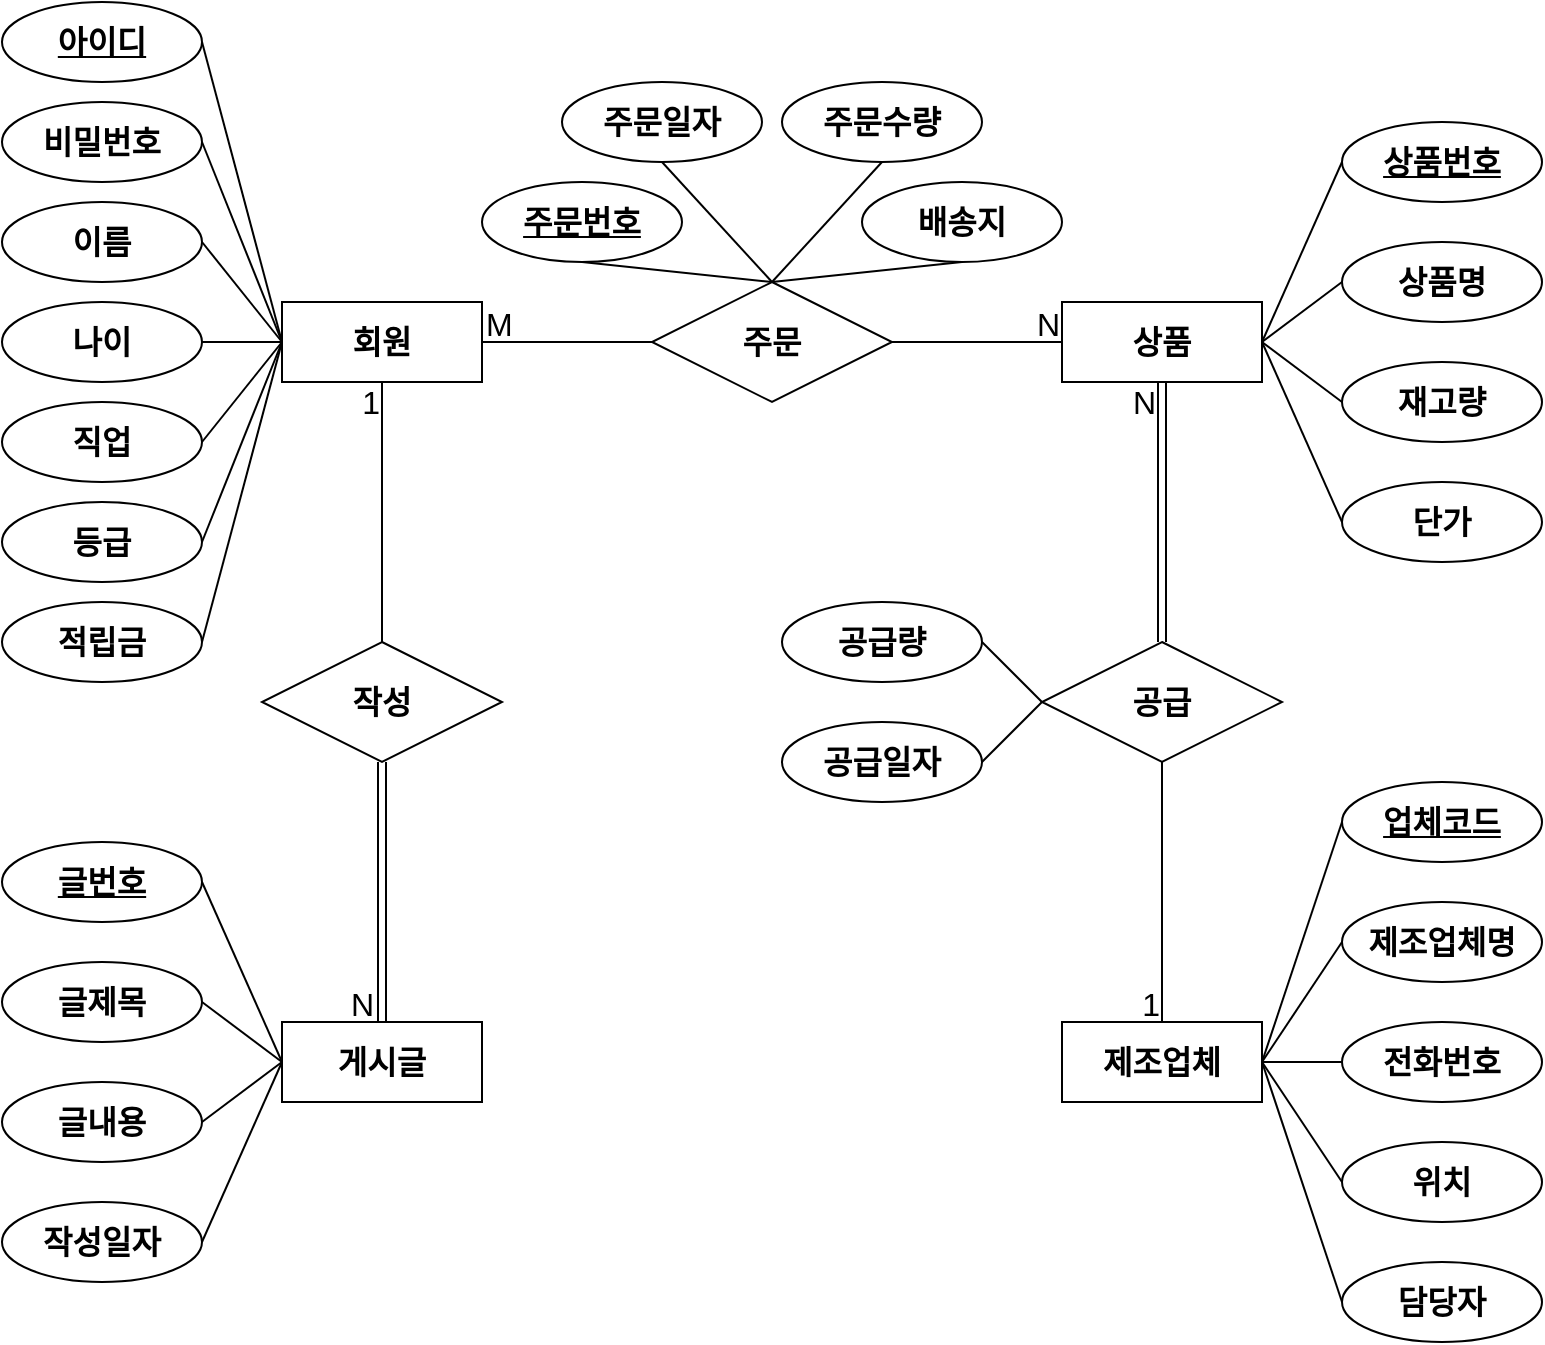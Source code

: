 <mxfile>
    <diagram id="jsAl5Rb3R3QNqB32WqyH" name="Page-1">
        <mxGraphModel dx="396" dy="803" grid="1" gridSize="10" guides="1" tooltips="1" connect="1" arrows="1" fold="1" page="1" pageScale="1" pageWidth="850" pageHeight="1100" math="0" shadow="0">
            <root>
                <mxCell id="0"/>
                <mxCell id="1" parent="0"/>
                <mxCell id="35" value="" style="endArrow=none;html=1;rounded=0;fontSize=16;entryX=0;entryY=0.5;entryDx=0;entryDy=0;exitX=1;exitY=0.5;exitDx=0;exitDy=0;" parent="1" source="3" target="28" edge="1">
                    <mxGeometry relative="1" as="geometry">
                        <mxPoint x="640" y="130" as="sourcePoint"/>
                        <mxPoint x="710" y="60" as="targetPoint"/>
                    </mxGeometry>
                </mxCell>
                <mxCell id="36" value="" style="endArrow=none;html=1;rounded=0;fontSize=16;exitX=1;exitY=0.5;exitDx=0;exitDy=0;entryX=0;entryY=0.5;entryDx=0;entryDy=0;" parent="1" source="3" target="29" edge="1">
                    <mxGeometry relative="1" as="geometry">
                        <mxPoint x="510" y="120.5" as="sourcePoint"/>
                        <mxPoint x="550" y="121" as="targetPoint"/>
                    </mxGeometry>
                </mxCell>
                <mxCell id="2" value="&lt;font style=&quot;font-size: 16px;&quot;&gt;&lt;b&gt;회원&lt;/b&gt;&lt;/font&gt;" style="whiteSpace=wrap;html=1;align=center;" parent="1" vertex="1">
                    <mxGeometry x="180" y="190" width="100" height="40" as="geometry"/>
                </mxCell>
                <mxCell id="3" value="&lt;span style=&quot;font-size: 16px;&quot;&gt;&lt;b&gt;상품&lt;br&gt;&lt;/b&gt;&lt;/span&gt;" style="whiteSpace=wrap;html=1;align=center;" parent="1" vertex="1">
                    <mxGeometry x="570" y="190" width="100" height="40" as="geometry"/>
                </mxCell>
                <mxCell id="6" value="아이디" style="ellipse;whiteSpace=wrap;html=1;align=center;fontStyle=5;fontSize=16;" parent="1" vertex="1">
                    <mxGeometry x="40" y="40" width="100" height="40" as="geometry"/>
                </mxCell>
                <mxCell id="10" value="비밀번호" style="ellipse;whiteSpace=wrap;html=1;align=center;fontSize=16;fontStyle=1" parent="1" vertex="1">
                    <mxGeometry x="40" y="90" width="100" height="40" as="geometry"/>
                </mxCell>
                <mxCell id="11" value="이름" style="ellipse;whiteSpace=wrap;html=1;align=center;fontSize=16;fontStyle=1" parent="1" vertex="1">
                    <mxGeometry x="40" y="140" width="100" height="40" as="geometry"/>
                </mxCell>
                <mxCell id="12" value="나이" style="ellipse;whiteSpace=wrap;html=1;align=center;fontSize=16;fontStyle=1" parent="1" vertex="1">
                    <mxGeometry x="40" y="190" width="100" height="40" as="geometry"/>
                </mxCell>
                <mxCell id="13" value="직업" style="ellipse;whiteSpace=wrap;html=1;align=center;fontSize=16;fontStyle=1" parent="1" vertex="1">
                    <mxGeometry x="40" y="240" width="100" height="40" as="geometry"/>
                </mxCell>
                <mxCell id="14" value="등급" style="ellipse;whiteSpace=wrap;html=1;align=center;fontSize=16;fontStyle=1" parent="1" vertex="1">
                    <mxGeometry x="40" y="290" width="100" height="40" as="geometry"/>
                </mxCell>
                <mxCell id="15" value="적립금" style="ellipse;whiteSpace=wrap;html=1;align=center;fontSize=16;fontStyle=1" parent="1" vertex="1">
                    <mxGeometry x="40" y="340" width="100" height="40" as="geometry"/>
                </mxCell>
                <mxCell id="21" value="" style="endArrow=none;html=1;rounded=0;fontSize=16;entryX=0;entryY=0.5;entryDx=0;entryDy=0;exitX=1;exitY=0.5;exitDx=0;exitDy=0;" parent="1" source="6" target="2" edge="1">
                    <mxGeometry relative="1" as="geometry">
                        <mxPoint x="260" y="60" as="sourcePoint"/>
                        <mxPoint x="250" y="110" as="targetPoint"/>
                    </mxGeometry>
                </mxCell>
                <mxCell id="22" value="" style="endArrow=none;html=1;rounded=0;fontSize=16;entryX=0;entryY=0.5;entryDx=0;entryDy=0;exitX=1;exitY=0.5;exitDx=0;exitDy=0;" parent="1" source="10" target="2" edge="1">
                    <mxGeometry relative="1" as="geometry">
                        <mxPoint x="140" y="59.5" as="sourcePoint"/>
                        <mxPoint x="220" y="190" as="targetPoint"/>
                    </mxGeometry>
                </mxCell>
                <mxCell id="23" value="" style="endArrow=none;html=1;rounded=0;fontSize=16;entryX=0;entryY=0.5;entryDx=0;entryDy=0;exitX=1;exitY=0.5;exitDx=0;exitDy=0;" parent="1" source="11" target="2" edge="1">
                    <mxGeometry relative="1" as="geometry">
                        <mxPoint x="150" y="120" as="sourcePoint"/>
                        <mxPoint x="230" y="200" as="targetPoint"/>
                    </mxGeometry>
                </mxCell>
                <mxCell id="24" value="" style="endArrow=none;html=1;rounded=0;fontSize=16;entryX=0;entryY=0.5;entryDx=0;entryDy=0;exitX=1;exitY=0.5;exitDx=0;exitDy=0;" parent="1" source="12" target="2" edge="1">
                    <mxGeometry relative="1" as="geometry">
                        <mxPoint x="150" y="170" as="sourcePoint"/>
                        <mxPoint x="180" y="220" as="targetPoint"/>
                    </mxGeometry>
                </mxCell>
                <mxCell id="25" value="" style="endArrow=none;html=1;rounded=0;fontSize=16;exitX=1;exitY=0.5;exitDx=0;exitDy=0;entryX=0;entryY=0.5;entryDx=0;entryDy=0;" parent="1" source="13" target="2" edge="1">
                    <mxGeometry relative="1" as="geometry">
                        <mxPoint x="190" y="310" as="sourcePoint"/>
                        <mxPoint x="170" y="210" as="targetPoint"/>
                    </mxGeometry>
                </mxCell>
                <mxCell id="26" value="" style="endArrow=none;html=1;rounded=0;fontSize=16;exitX=1;exitY=0.5;exitDx=0;exitDy=0;entryX=0;entryY=0.5;entryDx=0;entryDy=0;" parent="1" source="14" target="2" edge="1">
                    <mxGeometry relative="1" as="geometry">
                        <mxPoint x="150" y="270" as="sourcePoint"/>
                        <mxPoint x="180" y="290" as="targetPoint"/>
                    </mxGeometry>
                </mxCell>
                <mxCell id="27" value="" style="endArrow=none;html=1;rounded=0;fontSize=16;exitX=1;exitY=0.5;exitDx=0;exitDy=0;entryX=0;entryY=0.5;entryDx=0;entryDy=0;" parent="1" source="15" target="2" edge="1">
                    <mxGeometry relative="1" as="geometry">
                        <mxPoint x="150" y="320" as="sourcePoint"/>
                        <mxPoint x="210" y="290" as="targetPoint"/>
                    </mxGeometry>
                </mxCell>
                <mxCell id="28" value="상품번호" style="ellipse;whiteSpace=wrap;html=1;align=center;fontStyle=5;fontSize=16;" parent="1" vertex="1">
                    <mxGeometry x="710" y="100" width="100" height="40" as="geometry"/>
                </mxCell>
                <mxCell id="29" value="상품명" style="ellipse;whiteSpace=wrap;html=1;align=center;fontSize=16;fontStyle=1" parent="1" vertex="1">
                    <mxGeometry x="710" y="160" width="100" height="40" as="geometry"/>
                </mxCell>
                <mxCell id="30" value="재고량" style="ellipse;whiteSpace=wrap;html=1;align=center;fontSize=16;fontStyle=1" parent="1" vertex="1">
                    <mxGeometry x="710" y="220" width="100" height="40" as="geometry"/>
                </mxCell>
                <mxCell id="31" value="단가" style="ellipse;whiteSpace=wrap;html=1;align=center;fontSize=16;fontStyle=1" parent="1" vertex="1">
                    <mxGeometry x="710" y="280" width="100" height="40" as="geometry"/>
                </mxCell>
                <mxCell id="42" value="" style="endArrow=none;html=1;rounded=0;fontSize=16;exitX=1;exitY=0.5;exitDx=0;exitDy=0;entryX=0;entryY=0.5;entryDx=0;entryDy=0;" parent="1" source="3" target="30" edge="1">
                    <mxGeometry relative="1" as="geometry">
                        <mxPoint x="690" y="220" as="sourcePoint"/>
                        <mxPoint x="720" y="200" as="targetPoint"/>
                    </mxGeometry>
                </mxCell>
                <mxCell id="43" value="" style="endArrow=none;html=1;rounded=0;fontSize=16;exitX=1;exitY=0.5;exitDx=0;exitDy=0;entryX=0;entryY=0.5;entryDx=0;entryDy=0;" parent="1" source="3" target="31" edge="1">
                    <mxGeometry relative="1" as="geometry">
                        <mxPoint x="690" y="220" as="sourcePoint"/>
                        <mxPoint x="720" y="250" as="targetPoint"/>
                    </mxGeometry>
                </mxCell>
                <mxCell id="62" value="&lt;span style=&quot;font-size: 16px;&quot;&gt;&lt;b&gt;제조업체&lt;br&gt;&lt;/b&gt;&lt;/span&gt;" style="whiteSpace=wrap;html=1;align=center;" parent="1" vertex="1">
                    <mxGeometry x="570" y="550" width="100" height="40" as="geometry"/>
                </mxCell>
                <mxCell id="63" value="&lt;span style=&quot;font-size: 16px;&quot;&gt;&lt;b&gt;게시글&lt;/b&gt;&lt;/span&gt;" style="whiteSpace=wrap;html=1;align=center;" parent="1" vertex="1">
                    <mxGeometry x="180" y="550" width="100" height="40" as="geometry"/>
                </mxCell>
                <mxCell id="64" value="" style="endArrow=none;html=1;rounded=0;fontSize=16;exitX=1;exitY=0.5;exitDx=0;exitDy=0;entryX=0;entryY=0.5;entryDx=0;entryDy=0;" parent="1" source="62" target="82" edge="1">
                    <mxGeometry relative="1" as="geometry">
                        <mxPoint x="650" y="520" as="sourcePoint"/>
                        <mxPoint x="660" y="480" as="targetPoint"/>
                    </mxGeometry>
                </mxCell>
                <mxCell id="65" value="" style="endArrow=none;html=1;rounded=0;fontSize=16;entryX=0;entryY=0.5;entryDx=0;entryDy=0;exitX=1;exitY=0.5;exitDx=0;exitDy=0;" parent="1" source="62" target="67" edge="1">
                    <mxGeometry relative="1" as="geometry">
                        <mxPoint x="650" y="480" as="sourcePoint"/>
                        <mxPoint x="550" y="481" as="targetPoint"/>
                    </mxGeometry>
                </mxCell>
                <mxCell id="67" value="전화번호" style="ellipse;whiteSpace=wrap;html=1;align=center;fontSize=16;fontStyle=1" parent="1" vertex="1">
                    <mxGeometry x="710" y="550" width="100" height="40" as="geometry"/>
                </mxCell>
                <mxCell id="68" value="위치" style="ellipse;whiteSpace=wrap;html=1;align=center;fontSize=16;fontStyle=1" parent="1" vertex="1">
                    <mxGeometry x="710" y="610" width="100" height="40" as="geometry"/>
                </mxCell>
                <mxCell id="69" value="담당자" style="ellipse;whiteSpace=wrap;html=1;align=center;fontSize=16;fontStyle=1" parent="1" vertex="1">
                    <mxGeometry x="710" y="670" width="100" height="40" as="geometry"/>
                </mxCell>
                <mxCell id="70" value="" style="endArrow=none;html=1;rounded=0;fontSize=16;entryX=0;entryY=0.5;entryDx=0;entryDy=0;exitX=1;exitY=0.5;exitDx=0;exitDy=0;" parent="1" source="62" target="68" edge="1">
                    <mxGeometry relative="1" as="geometry">
                        <mxPoint x="660" y="630" as="sourcePoint"/>
                        <mxPoint x="720" y="560" as="targetPoint"/>
                    </mxGeometry>
                </mxCell>
                <mxCell id="71" value="" style="endArrow=none;html=1;rounded=0;fontSize=16;entryX=0;entryY=0.5;entryDx=0;entryDy=0;exitX=1;exitY=0.5;exitDx=0;exitDy=0;" parent="1" source="62" target="69" edge="1">
                    <mxGeometry relative="1" as="geometry">
                        <mxPoint x="650" y="640" as="sourcePoint"/>
                        <mxPoint x="720" y="610" as="targetPoint"/>
                    </mxGeometry>
                </mxCell>
                <mxCell id="72" value="글제목" style="ellipse;whiteSpace=wrap;html=1;align=center;fontSize=16;fontStyle=1" parent="1" vertex="1">
                    <mxGeometry x="40" y="520" width="100" height="40" as="geometry"/>
                </mxCell>
                <mxCell id="73" value="글내용" style="ellipse;whiteSpace=wrap;html=1;align=center;fontSize=16;fontStyle=1" parent="1" vertex="1">
                    <mxGeometry x="40" y="580" width="100" height="40" as="geometry"/>
                </mxCell>
                <mxCell id="74" value="작성일자" style="ellipse;whiteSpace=wrap;html=1;align=center;fontSize=16;fontStyle=1" parent="1" vertex="1">
                    <mxGeometry x="40" y="640" width="100" height="40" as="geometry"/>
                </mxCell>
                <mxCell id="75" value="" style="endArrow=none;html=1;rounded=0;fontSize=16;exitX=0;exitY=0.5;exitDx=0;exitDy=0;entryX=1;entryY=0.5;entryDx=0;entryDy=0;" parent="1" source="63" target="81" edge="1">
                    <mxGeometry relative="1" as="geometry">
                        <mxPoint x="180" y="530" as="sourcePoint"/>
                        <mxPoint x="150" y="480" as="targetPoint"/>
                    </mxGeometry>
                </mxCell>
                <mxCell id="76" value="" style="endArrow=none;html=1;rounded=0;fontSize=16;entryX=1;entryY=0.5;entryDx=0;entryDy=0;exitX=0;exitY=0.5;exitDx=0;exitDy=0;" parent="1" source="63" target="72" edge="1">
                    <mxGeometry relative="1" as="geometry">
                        <mxPoint x="180" y="580" as="sourcePoint"/>
                        <mxPoint x="150" y="510" as="targetPoint"/>
                    </mxGeometry>
                </mxCell>
                <mxCell id="77" value="" style="endArrow=none;html=1;rounded=0;fontSize=16;entryX=1;entryY=0.5;entryDx=0;entryDy=0;exitX=0;exitY=0.5;exitDx=0;exitDy=0;" parent="1" source="63" target="73" edge="1">
                    <mxGeometry relative="1" as="geometry">
                        <mxPoint x="180" y="580" as="sourcePoint"/>
                        <mxPoint x="150" y="560" as="targetPoint"/>
                    </mxGeometry>
                </mxCell>
                <mxCell id="78" value="" style="endArrow=none;html=1;rounded=0;fontSize=16;entryX=1;entryY=0.5;entryDx=0;entryDy=0;exitX=0;exitY=0.5;exitDx=0;exitDy=0;" parent="1" source="63" target="74" edge="1">
                    <mxGeometry relative="1" as="geometry">
                        <mxPoint x="180" y="580" as="sourcePoint"/>
                        <mxPoint x="150" y="610" as="targetPoint"/>
                    </mxGeometry>
                </mxCell>
                <mxCell id="81" value="글번호" style="ellipse;whiteSpace=wrap;html=1;align=center;fontStyle=5;fontSize=16;" parent="1" vertex="1">
                    <mxGeometry x="40" y="460" width="100" height="40" as="geometry"/>
                </mxCell>
                <mxCell id="82" value="제조업체명" style="ellipse;whiteSpace=wrap;html=1;align=center;fontSize=16;fontStyle=1" parent="1" vertex="1">
                    <mxGeometry x="710" y="490" width="100" height="40" as="geometry"/>
                </mxCell>
                <mxCell id="84" value="" style="endArrow=none;html=1;rounded=0;fontSize=16;exitX=1;exitY=0.5;exitDx=0;exitDy=0;entryX=0;entryY=0.5;entryDx=0;entryDy=0;" parent="1" source="2" target="3" edge="1">
                    <mxGeometry relative="1" as="geometry">
                        <mxPoint x="390" y="320" as="sourcePoint"/>
                        <mxPoint x="550" y="320" as="targetPoint"/>
                    </mxGeometry>
                </mxCell>
                <mxCell id="85" value="M" style="resizable=0;html=1;align=left;verticalAlign=bottom;fontSize=16;" parent="84" connectable="0" vertex="1">
                    <mxGeometry x="-1" relative="1" as="geometry">
                        <mxPoint y="2" as="offset"/>
                    </mxGeometry>
                </mxCell>
                <mxCell id="86" value="N" style="resizable=0;html=1;align=right;verticalAlign=bottom;fontSize=16;" parent="84" connectable="0" vertex="1">
                    <mxGeometry x="1" relative="1" as="geometry">
                        <mxPoint x="-1" y="2" as="offset"/>
                    </mxGeometry>
                </mxCell>
                <mxCell id="83" value="주문" style="shape=rhombus;perimeter=rhombusPerimeter;whiteSpace=wrap;html=1;align=center;fontSize=16;fontStyle=1" parent="1" vertex="1">
                    <mxGeometry x="365" y="180" width="120" height="60" as="geometry"/>
                </mxCell>
                <mxCell id="87" value="주문일자" style="ellipse;whiteSpace=wrap;html=1;align=center;fontSize=16;fontStyle=1" parent="1" vertex="1">
                    <mxGeometry x="320" y="80" width="100" height="40" as="geometry"/>
                </mxCell>
                <mxCell id="88" value="주문번호" style="ellipse;whiteSpace=wrap;html=1;align=center;fontStyle=5;fontSize=16;" parent="1" vertex="1">
                    <mxGeometry x="280" y="130" width="100" height="40" as="geometry"/>
                </mxCell>
                <mxCell id="91" value="배송지" style="ellipse;whiteSpace=wrap;html=1;align=center;fontSize=16;fontStyle=1" parent="1" vertex="1">
                    <mxGeometry x="470" y="130" width="100" height="40" as="geometry"/>
                </mxCell>
                <mxCell id="92" value="주문수량" style="ellipse;whiteSpace=wrap;html=1;align=center;fontSize=16;fontStyle=1" parent="1" vertex="1">
                    <mxGeometry x="430" y="80" width="100" height="40" as="geometry"/>
                </mxCell>
                <mxCell id="93" value="" style="endArrow=none;html=1;rounded=0;fontSize=16;exitX=0.5;exitY=1;exitDx=0;exitDy=0;entryX=0.5;entryY=0;entryDx=0;entryDy=0;" parent="1" source="87" target="83" edge="1">
                    <mxGeometry relative="1" as="geometry">
                        <mxPoint x="390" y="320" as="sourcePoint"/>
                        <mxPoint x="550" y="320" as="targetPoint"/>
                    </mxGeometry>
                </mxCell>
                <mxCell id="94" value="" style="endArrow=none;html=1;rounded=0;fontSize=16;exitX=0.5;exitY=1;exitDx=0;exitDy=0;entryX=0.5;entryY=0;entryDx=0;entryDy=0;" parent="1" source="92" target="83" edge="1">
                    <mxGeometry relative="1" as="geometry">
                        <mxPoint x="370" y="120" as="sourcePoint"/>
                        <mxPoint x="435" y="190" as="targetPoint"/>
                    </mxGeometry>
                </mxCell>
                <mxCell id="95" value="" style="endArrow=none;html=1;rounded=0;fontSize=16;exitX=0.5;exitY=1;exitDx=0;exitDy=0;entryX=0.5;entryY=0;entryDx=0;entryDy=0;" parent="1" source="91" target="83" edge="1">
                    <mxGeometry relative="1" as="geometry">
                        <mxPoint x="500" y="120" as="sourcePoint"/>
                        <mxPoint x="435" y="190" as="targetPoint"/>
                    </mxGeometry>
                </mxCell>
                <mxCell id="96" value="" style="endArrow=none;html=1;rounded=0;fontSize=16;exitX=0.5;exitY=1;exitDx=0;exitDy=0;entryX=0.5;entryY=0;entryDx=0;entryDy=0;" parent="1" source="88" target="83" edge="1">
                    <mxGeometry relative="1" as="geometry">
                        <mxPoint x="530" y="180" as="sourcePoint"/>
                        <mxPoint x="435" y="190" as="targetPoint"/>
                    </mxGeometry>
                </mxCell>
                <mxCell id="98" value="공급" style="shape=rhombus;perimeter=rhombusPerimeter;whiteSpace=wrap;html=1;align=center;fontSize=16;fontStyle=1" parent="1" vertex="1">
                    <mxGeometry x="560" y="360" width="120" height="60" as="geometry"/>
                </mxCell>
                <mxCell id="99" value="공급량" style="ellipse;whiteSpace=wrap;html=1;align=center;fontSize=16;fontStyle=1" parent="1" vertex="1">
                    <mxGeometry x="430" y="340" width="100" height="40" as="geometry"/>
                </mxCell>
                <mxCell id="100" value="공급일자" style="ellipse;whiteSpace=wrap;html=1;align=center;fontSize=16;fontStyle=1" parent="1" vertex="1">
                    <mxGeometry x="430" y="400" width="100" height="40" as="geometry"/>
                </mxCell>
                <mxCell id="101" value="" style="endArrow=none;html=1;rounded=0;fontSize=16;entryX=0;entryY=0.5;entryDx=0;entryDy=0;exitX=1;exitY=0.5;exitDx=0;exitDy=0;" parent="1" source="99" target="98" edge="1">
                    <mxGeometry relative="1" as="geometry">
                        <mxPoint x="390" y="420" as="sourcePoint"/>
                        <mxPoint x="550" y="420" as="targetPoint"/>
                    </mxGeometry>
                </mxCell>
                <mxCell id="102" value="" style="endArrow=none;html=1;rounded=0;fontSize=16;entryX=0;entryY=0.5;entryDx=0;entryDy=0;exitX=1;exitY=0.5;exitDx=0;exitDy=0;" parent="1" source="100" target="98" edge="1">
                    <mxGeometry relative="1" as="geometry">
                        <mxPoint x="540" y="370" as="sourcePoint"/>
                        <mxPoint x="570" y="400" as="targetPoint"/>
                    </mxGeometry>
                </mxCell>
                <mxCell id="107" value="" style="shape=link;html=1;rounded=0;fontSize=16;entryX=0.5;entryY=1;entryDx=0;entryDy=0;exitX=0.5;exitY=0;exitDx=0;exitDy=0;" parent="1" source="98" target="3" edge="1">
                    <mxGeometry relative="1" as="geometry">
                        <mxPoint x="650" y="330" as="sourcePoint"/>
                        <mxPoint x="640" y="250" as="targetPoint"/>
                    </mxGeometry>
                </mxCell>
                <mxCell id="108" value="N" style="resizable=0;html=1;align=right;verticalAlign=bottom;fontSize=16;" parent="107" connectable="0" vertex="1">
                    <mxGeometry x="1" relative="1" as="geometry">
                        <mxPoint x="-3" y="21" as="offset"/>
                    </mxGeometry>
                </mxCell>
                <mxCell id="110" value="" style="endArrow=none;html=1;rounded=0;fontSize=16;entryX=0.5;entryY=0;entryDx=0;entryDy=0;exitX=0.5;exitY=1;exitDx=0;exitDy=0;" parent="1" source="98" target="62" edge="1">
                    <mxGeometry relative="1" as="geometry">
                        <mxPoint x="390" y="420" as="sourcePoint"/>
                        <mxPoint x="550" y="420" as="targetPoint"/>
                    </mxGeometry>
                </mxCell>
                <mxCell id="111" value="1" style="resizable=0;html=1;align=right;verticalAlign=bottom;fontSize=16;" parent="110" connectable="0" vertex="1">
                    <mxGeometry x="1" relative="1" as="geometry">
                        <mxPoint x="-1" y="2" as="offset"/>
                    </mxGeometry>
                </mxCell>
                <mxCell id="112" value="작성" style="shape=rhombus;perimeter=rhombusPerimeter;whiteSpace=wrap;html=1;align=center;fontSize=16;fontStyle=1" parent="1" vertex="1">
                    <mxGeometry x="170" y="360" width="120" height="60" as="geometry"/>
                </mxCell>
                <mxCell id="116" value="" style="endArrow=none;html=1;rounded=0;fontSize=16;exitX=0.5;exitY=0;exitDx=0;exitDy=0;entryX=0.5;entryY=1;entryDx=0;entryDy=0;" parent="1" source="112" target="2" edge="1">
                    <mxGeometry relative="1" as="geometry">
                        <mxPoint x="390" y="420" as="sourcePoint"/>
                        <mxPoint x="550" y="420" as="targetPoint"/>
                    </mxGeometry>
                </mxCell>
                <mxCell id="117" value="1" style="resizable=0;html=1;align=right;verticalAlign=bottom;fontSize=16;" parent="116" connectable="0" vertex="1">
                    <mxGeometry x="1" relative="1" as="geometry">
                        <mxPoint x="-1" y="21" as="offset"/>
                    </mxGeometry>
                </mxCell>
                <mxCell id="121" value="업체코드" style="ellipse;whiteSpace=wrap;html=1;align=center;fontStyle=5;fontSize=16;" parent="1" vertex="1">
                    <mxGeometry x="710" y="430" width="100" height="40" as="geometry"/>
                </mxCell>
                <mxCell id="122" value="" style="endArrow=none;html=1;rounded=0;fontSize=16;exitX=1;exitY=0.5;exitDx=0;exitDy=0;entryX=0;entryY=0.5;entryDx=0;entryDy=0;" parent="1" source="62" target="121" edge="1">
                    <mxGeometry relative="1" as="geometry">
                        <mxPoint x="680" y="580" as="sourcePoint"/>
                        <mxPoint x="720" y="490" as="targetPoint"/>
                    </mxGeometry>
                </mxCell>
                <mxCell id="tWeBbctW1PC5-IUm1V0K-122" value="" style="shape=link;html=1;rounded=0;exitX=0.5;exitY=1;exitDx=0;exitDy=0;entryX=0.5;entryY=0;entryDx=0;entryDy=0;" parent="1" source="112" target="63" edge="1">
                    <mxGeometry relative="1" as="geometry">
                        <mxPoint x="340" y="400" as="sourcePoint"/>
                        <mxPoint x="500" y="400" as="targetPoint"/>
                    </mxGeometry>
                </mxCell>
                <mxCell id="tWeBbctW1PC5-IUm1V0K-123" value="N" style="resizable=0;html=1;align=right;verticalAlign=bottom;fontSize=16;" parent="tWeBbctW1PC5-IUm1V0K-122" connectable="0" vertex="1">
                    <mxGeometry x="1" relative="1" as="geometry">
                        <mxPoint x="-4" y="2" as="offset"/>
                    </mxGeometry>
                </mxCell>
            </root>
        </mxGraphModel>
    </diagram>
    <diagram id="MtBT6sG43rAc6Wiq1xis" name="Page-2">
        <mxGraphModel dx="565" dy="787" grid="1" gridSize="10" guides="1" tooltips="1" connect="1" arrows="1" fold="1" page="1" pageScale="1" pageWidth="850" pageHeight="1100" math="0" shadow="0">
            <root>
                <mxCell id="0"/>
                <mxCell id="1" parent="0"/>
                <mxCell id="a8aeAzdmmFywEBgKxVxd-1" value="상품" style="shape=table;startSize=30;container=1;collapsible=1;childLayout=tableLayout;fixedRows=1;rowLines=0;fontStyle=1;align=center;resizeLast=1;fontSize=16;" parent="1" vertex="1">
                    <mxGeometry x="630" y="40" width="180" height="180" as="geometry"/>
                </mxCell>
                <mxCell id="a8aeAzdmmFywEBgKxVxd-2" value="" style="shape=tableRow;horizontal=0;startSize=0;swimlaneHead=0;swimlaneBody=0;fillColor=none;collapsible=0;dropTarget=0;points=[[0,0.5],[1,0.5]];portConstraint=eastwest;top=0;left=0;right=0;bottom=1;fontSize=16;" parent="a8aeAzdmmFywEBgKxVxd-1" vertex="1">
                    <mxGeometry y="30" width="180" height="30" as="geometry"/>
                </mxCell>
                <mxCell id="a8aeAzdmmFywEBgKxVxd-3" value="PK" style="shape=partialRectangle;connectable=0;fillColor=none;top=0;left=0;bottom=0;right=0;fontStyle=1;overflow=hidden;fontSize=16;" parent="a8aeAzdmmFywEBgKxVxd-2" vertex="1">
                    <mxGeometry width="30" height="30" as="geometry">
                        <mxRectangle width="30" height="30" as="alternateBounds"/>
                    </mxGeometry>
                </mxCell>
                <mxCell id="a8aeAzdmmFywEBgKxVxd-4" value="상품번호" style="shape=partialRectangle;connectable=0;fillColor=none;top=0;left=0;bottom=0;right=0;align=left;spacingLeft=6;fontStyle=5;overflow=hidden;fontSize=16;" parent="a8aeAzdmmFywEBgKxVxd-2" vertex="1">
                    <mxGeometry x="30" width="150" height="30" as="geometry">
                        <mxRectangle width="150" height="30" as="alternateBounds"/>
                    </mxGeometry>
                </mxCell>
                <mxCell id="_bNFRMk8rNbkl4sg2uGG-1" value="" style="shape=tableRow;horizontal=0;startSize=0;swimlaneHead=0;swimlaneBody=0;fillColor=none;collapsible=0;dropTarget=0;points=[[0,0.5],[1,0.5]];portConstraint=eastwest;top=0;left=0;right=0;bottom=1;fontSize=16;" parent="a8aeAzdmmFywEBgKxVxd-1" vertex="1">
                    <mxGeometry y="60" width="180" height="30" as="geometry"/>
                </mxCell>
                <mxCell id="_bNFRMk8rNbkl4sg2uGG-2" value="FK" style="shape=partialRectangle;connectable=0;fillColor=none;top=0;left=0;bottom=0;right=0;fontStyle=1;overflow=hidden;fontSize=16;" parent="_bNFRMk8rNbkl4sg2uGG-1" vertex="1">
                    <mxGeometry width="30" height="30" as="geometry">
                        <mxRectangle width="30" height="30" as="alternateBounds"/>
                    </mxGeometry>
                </mxCell>
                <mxCell id="_bNFRMk8rNbkl4sg2uGG-3" value="업체코드" style="shape=partialRectangle;connectable=0;fillColor=none;top=0;left=0;bottom=0;right=0;align=left;spacingLeft=6;fontStyle=5;overflow=hidden;fontSize=16;" parent="_bNFRMk8rNbkl4sg2uGG-1" vertex="1">
                    <mxGeometry x="30" width="150" height="30" as="geometry">
                        <mxRectangle width="150" height="30" as="alternateBounds"/>
                    </mxGeometry>
                </mxCell>
                <mxCell id="a8aeAzdmmFywEBgKxVxd-5" value="" style="shape=tableRow;horizontal=0;startSize=0;swimlaneHead=0;swimlaneBody=0;fillColor=none;collapsible=0;dropTarget=0;points=[[0,0.5],[1,0.5]];portConstraint=eastwest;top=0;left=0;right=0;bottom=0;fontSize=16;" parent="a8aeAzdmmFywEBgKxVxd-1" vertex="1">
                    <mxGeometry y="90" width="180" height="30" as="geometry"/>
                </mxCell>
                <mxCell id="a8aeAzdmmFywEBgKxVxd-6" value="" style="shape=partialRectangle;connectable=0;fillColor=none;top=0;left=0;bottom=0;right=0;editable=1;overflow=hidden;fontSize=16;" parent="a8aeAzdmmFywEBgKxVxd-5" vertex="1">
                    <mxGeometry width="30" height="30" as="geometry">
                        <mxRectangle width="30" height="30" as="alternateBounds"/>
                    </mxGeometry>
                </mxCell>
                <mxCell id="a8aeAzdmmFywEBgKxVxd-7" value="상품명" style="shape=partialRectangle;connectable=0;fillColor=none;top=0;left=0;bottom=0;right=0;align=left;spacingLeft=6;overflow=hidden;fontSize=16;" parent="a8aeAzdmmFywEBgKxVxd-5" vertex="1">
                    <mxGeometry x="30" width="150" height="30" as="geometry">
                        <mxRectangle width="150" height="30" as="alternateBounds"/>
                    </mxGeometry>
                </mxCell>
                <mxCell id="a8aeAzdmmFywEBgKxVxd-8" value="" style="shape=tableRow;horizontal=0;startSize=0;swimlaneHead=0;swimlaneBody=0;fillColor=none;collapsible=0;dropTarget=0;points=[[0,0.5],[1,0.5]];portConstraint=eastwest;top=0;left=0;right=0;bottom=0;fontSize=16;" parent="a8aeAzdmmFywEBgKxVxd-1" vertex="1">
                    <mxGeometry y="120" width="180" height="30" as="geometry"/>
                </mxCell>
                <mxCell id="a8aeAzdmmFywEBgKxVxd-9" value="" style="shape=partialRectangle;connectable=0;fillColor=none;top=0;left=0;bottom=0;right=0;editable=1;overflow=hidden;fontSize=16;" parent="a8aeAzdmmFywEBgKxVxd-8" vertex="1">
                    <mxGeometry width="30" height="30" as="geometry">
                        <mxRectangle width="30" height="30" as="alternateBounds"/>
                    </mxGeometry>
                </mxCell>
                <mxCell id="a8aeAzdmmFywEBgKxVxd-10" value="재고량" style="shape=partialRectangle;connectable=0;fillColor=none;top=0;left=0;bottom=0;right=0;align=left;spacingLeft=6;overflow=hidden;fontSize=16;" parent="a8aeAzdmmFywEBgKxVxd-8" vertex="1">
                    <mxGeometry x="30" width="150" height="30" as="geometry">
                        <mxRectangle width="150" height="30" as="alternateBounds"/>
                    </mxGeometry>
                </mxCell>
                <mxCell id="a8aeAzdmmFywEBgKxVxd-11" value="" style="shape=tableRow;horizontal=0;startSize=0;swimlaneHead=0;swimlaneBody=0;fillColor=none;collapsible=0;dropTarget=0;points=[[0,0.5],[1,0.5]];portConstraint=eastwest;top=0;left=0;right=0;bottom=0;fontSize=16;" parent="a8aeAzdmmFywEBgKxVxd-1" vertex="1">
                    <mxGeometry y="150" width="180" height="30" as="geometry"/>
                </mxCell>
                <mxCell id="a8aeAzdmmFywEBgKxVxd-12" value="" style="shape=partialRectangle;connectable=0;fillColor=none;top=0;left=0;bottom=0;right=0;editable=1;overflow=hidden;fontSize=16;" parent="a8aeAzdmmFywEBgKxVxd-11" vertex="1">
                    <mxGeometry width="30" height="30" as="geometry">
                        <mxRectangle width="30" height="30" as="alternateBounds"/>
                    </mxGeometry>
                </mxCell>
                <mxCell id="a8aeAzdmmFywEBgKxVxd-13" value="단가" style="shape=partialRectangle;connectable=0;fillColor=none;top=0;left=0;bottom=0;right=0;align=left;spacingLeft=6;overflow=hidden;fontSize=16;" parent="a8aeAzdmmFywEBgKxVxd-11" vertex="1">
                    <mxGeometry x="30" width="150" height="30" as="geometry">
                        <mxRectangle width="150" height="30" as="alternateBounds"/>
                    </mxGeometry>
                </mxCell>
                <mxCell id="7ZBSr1rSLkmTjRtiSwF3-1" value="제조업체" style="shape=table;startSize=30;container=1;collapsible=1;childLayout=tableLayout;fixedRows=1;rowLines=0;fontStyle=1;align=center;resizeLast=1;fontSize=16;" parent="1" vertex="1">
                    <mxGeometry x="630" y="430" width="180" height="180" as="geometry"/>
                </mxCell>
                <mxCell id="7ZBSr1rSLkmTjRtiSwF3-2" value="" style="shape=tableRow;horizontal=0;startSize=0;swimlaneHead=0;swimlaneBody=0;fillColor=none;collapsible=0;dropTarget=0;points=[[0,0.5],[1,0.5]];portConstraint=eastwest;top=0;left=0;right=0;bottom=1;fontSize=16;" parent="7ZBSr1rSLkmTjRtiSwF3-1" vertex="1">
                    <mxGeometry y="30" width="180" height="30" as="geometry"/>
                </mxCell>
                <mxCell id="7ZBSr1rSLkmTjRtiSwF3-3" value="PK" style="shape=partialRectangle;connectable=0;fillColor=none;top=0;left=0;bottom=0;right=0;fontStyle=1;overflow=hidden;fontSize=16;" parent="7ZBSr1rSLkmTjRtiSwF3-2" vertex="1">
                    <mxGeometry width="30" height="30" as="geometry">
                        <mxRectangle width="30" height="30" as="alternateBounds"/>
                    </mxGeometry>
                </mxCell>
                <mxCell id="7ZBSr1rSLkmTjRtiSwF3-4" value="업체코드" style="shape=partialRectangle;connectable=0;fillColor=none;top=0;left=0;bottom=0;right=0;align=left;spacingLeft=6;fontStyle=5;overflow=hidden;fontSize=16;" parent="7ZBSr1rSLkmTjRtiSwF3-2" vertex="1">
                    <mxGeometry x="30" width="150" height="30" as="geometry">
                        <mxRectangle width="150" height="30" as="alternateBounds"/>
                    </mxGeometry>
                </mxCell>
                <mxCell id="7ZBSr1rSLkmTjRtiSwF3-5" value="" style="shape=tableRow;horizontal=0;startSize=0;swimlaneHead=0;swimlaneBody=0;fillColor=none;collapsible=0;dropTarget=0;points=[[0,0.5],[1,0.5]];portConstraint=eastwest;top=0;left=0;right=0;bottom=0;fontSize=16;" parent="7ZBSr1rSLkmTjRtiSwF3-1" vertex="1">
                    <mxGeometry y="60" width="180" height="30" as="geometry"/>
                </mxCell>
                <mxCell id="7ZBSr1rSLkmTjRtiSwF3-6" value="" style="shape=partialRectangle;connectable=0;fillColor=none;top=0;left=0;bottom=0;right=0;editable=1;overflow=hidden;fontSize=16;" parent="7ZBSr1rSLkmTjRtiSwF3-5" vertex="1">
                    <mxGeometry width="30" height="30" as="geometry">
                        <mxRectangle width="30" height="30" as="alternateBounds"/>
                    </mxGeometry>
                </mxCell>
                <mxCell id="7ZBSr1rSLkmTjRtiSwF3-7" value="제조업체명" style="shape=partialRectangle;connectable=0;fillColor=none;top=0;left=0;bottom=0;right=0;align=left;spacingLeft=6;overflow=hidden;fontSize=16;" parent="7ZBSr1rSLkmTjRtiSwF3-5" vertex="1">
                    <mxGeometry x="30" width="150" height="30" as="geometry">
                        <mxRectangle width="150" height="30" as="alternateBounds"/>
                    </mxGeometry>
                </mxCell>
                <mxCell id="7ZBSr1rSLkmTjRtiSwF3-8" value="" style="shape=tableRow;horizontal=0;startSize=0;swimlaneHead=0;swimlaneBody=0;fillColor=none;collapsible=0;dropTarget=0;points=[[0,0.5],[1,0.5]];portConstraint=eastwest;top=0;left=0;right=0;bottom=0;fontSize=16;" parent="7ZBSr1rSLkmTjRtiSwF3-1" vertex="1">
                    <mxGeometry y="90" width="180" height="30" as="geometry"/>
                </mxCell>
                <mxCell id="7ZBSr1rSLkmTjRtiSwF3-9" value="" style="shape=partialRectangle;connectable=0;fillColor=none;top=0;left=0;bottom=0;right=0;editable=1;overflow=hidden;fontSize=16;" parent="7ZBSr1rSLkmTjRtiSwF3-8" vertex="1">
                    <mxGeometry width="30" height="30" as="geometry">
                        <mxRectangle width="30" height="30" as="alternateBounds"/>
                    </mxGeometry>
                </mxCell>
                <mxCell id="7ZBSr1rSLkmTjRtiSwF3-10" value="전화번호" style="shape=partialRectangle;connectable=0;fillColor=none;top=0;left=0;bottom=0;right=0;align=left;spacingLeft=6;overflow=hidden;fontSize=16;" parent="7ZBSr1rSLkmTjRtiSwF3-8" vertex="1">
                    <mxGeometry x="30" width="150" height="30" as="geometry">
                        <mxRectangle width="150" height="30" as="alternateBounds"/>
                    </mxGeometry>
                </mxCell>
                <mxCell id="7ZBSr1rSLkmTjRtiSwF3-11" value="" style="shape=tableRow;horizontal=0;startSize=0;swimlaneHead=0;swimlaneBody=0;fillColor=none;collapsible=0;dropTarget=0;points=[[0,0.5],[1,0.5]];portConstraint=eastwest;top=0;left=0;right=0;bottom=0;fontSize=16;" parent="7ZBSr1rSLkmTjRtiSwF3-1" vertex="1">
                    <mxGeometry y="120" width="180" height="30" as="geometry"/>
                </mxCell>
                <mxCell id="7ZBSr1rSLkmTjRtiSwF3-12" value="" style="shape=partialRectangle;connectable=0;fillColor=none;top=0;left=0;bottom=0;right=0;editable=1;overflow=hidden;fontSize=16;" parent="7ZBSr1rSLkmTjRtiSwF3-11" vertex="1">
                    <mxGeometry width="30" height="30" as="geometry">
                        <mxRectangle width="30" height="30" as="alternateBounds"/>
                    </mxGeometry>
                </mxCell>
                <mxCell id="7ZBSr1rSLkmTjRtiSwF3-13" value="위치" style="shape=partialRectangle;connectable=0;fillColor=none;top=0;left=0;bottom=0;right=0;align=left;spacingLeft=6;overflow=hidden;fontSize=16;" parent="7ZBSr1rSLkmTjRtiSwF3-11" vertex="1">
                    <mxGeometry x="30" width="150" height="30" as="geometry">
                        <mxRectangle width="150" height="30" as="alternateBounds"/>
                    </mxGeometry>
                </mxCell>
                <mxCell id="7ZBSr1rSLkmTjRtiSwF3-40" value="" style="shape=tableRow;horizontal=0;startSize=0;swimlaneHead=0;swimlaneBody=0;fillColor=none;collapsible=0;dropTarget=0;points=[[0,0.5],[1,0.5]];portConstraint=eastwest;top=0;left=0;right=0;bottom=0;fontSize=16;" parent="7ZBSr1rSLkmTjRtiSwF3-1" vertex="1">
                    <mxGeometry y="150" width="180" height="30" as="geometry"/>
                </mxCell>
                <mxCell id="7ZBSr1rSLkmTjRtiSwF3-41" value="" style="shape=partialRectangle;connectable=0;fillColor=none;top=0;left=0;bottom=0;right=0;editable=1;overflow=hidden;fontSize=16;" parent="7ZBSr1rSLkmTjRtiSwF3-40" vertex="1">
                    <mxGeometry width="30" height="30" as="geometry">
                        <mxRectangle width="30" height="30" as="alternateBounds"/>
                    </mxGeometry>
                </mxCell>
                <mxCell id="7ZBSr1rSLkmTjRtiSwF3-42" value="담당자" style="shape=partialRectangle;connectable=0;fillColor=none;top=0;left=0;bottom=0;right=0;align=left;spacingLeft=6;overflow=hidden;fontSize=16;" parent="7ZBSr1rSLkmTjRtiSwF3-40" vertex="1">
                    <mxGeometry x="30" width="150" height="30" as="geometry">
                        <mxRectangle width="150" height="30" as="alternateBounds"/>
                    </mxGeometry>
                </mxCell>
                <mxCell id="7ZBSr1rSLkmTjRtiSwF3-14" value="게시글" style="shape=table;startSize=30;container=1;collapsible=1;childLayout=tableLayout;fixedRows=1;rowLines=0;fontStyle=1;align=center;resizeLast=1;fontSize=16;" parent="1" vertex="1">
                    <mxGeometry x="40" y="430" width="180" height="180" as="geometry"/>
                </mxCell>
                <mxCell id="7ZBSr1rSLkmTjRtiSwF3-15" value="" style="shape=tableRow;horizontal=0;startSize=0;swimlaneHead=0;swimlaneBody=0;fillColor=none;collapsible=0;dropTarget=0;points=[[0,0.5],[1,0.5]];portConstraint=eastwest;top=0;left=0;right=0;bottom=1;fontSize=16;" parent="7ZBSr1rSLkmTjRtiSwF3-14" vertex="1">
                    <mxGeometry y="30" width="180" height="30" as="geometry"/>
                </mxCell>
                <mxCell id="7ZBSr1rSLkmTjRtiSwF3-16" value="PK" style="shape=partialRectangle;connectable=0;fillColor=none;top=0;left=0;bottom=0;right=0;fontStyle=1;overflow=hidden;fontSize=16;" parent="7ZBSr1rSLkmTjRtiSwF3-15" vertex="1">
                    <mxGeometry width="30" height="30" as="geometry">
                        <mxRectangle width="30" height="30" as="alternateBounds"/>
                    </mxGeometry>
                </mxCell>
                <mxCell id="7ZBSr1rSLkmTjRtiSwF3-17" value="글번호" style="shape=partialRectangle;connectable=0;fillColor=none;top=0;left=0;bottom=0;right=0;align=left;spacingLeft=6;fontStyle=5;overflow=hidden;fontSize=16;" parent="7ZBSr1rSLkmTjRtiSwF3-15" vertex="1">
                    <mxGeometry x="30" width="150" height="30" as="geometry">
                        <mxRectangle width="150" height="30" as="alternateBounds"/>
                    </mxGeometry>
                </mxCell>
                <mxCell id="mFQa-hgQGJaao2VR6IK3-1" value="" style="shape=tableRow;horizontal=0;startSize=0;swimlaneHead=0;swimlaneBody=0;fillColor=none;collapsible=0;dropTarget=0;points=[[0,0.5],[1,0.5]];portConstraint=eastwest;top=0;left=0;right=0;bottom=1;fontSize=16;" parent="7ZBSr1rSLkmTjRtiSwF3-14" vertex="1">
                    <mxGeometry y="60" width="180" height="30" as="geometry"/>
                </mxCell>
                <mxCell id="mFQa-hgQGJaao2VR6IK3-2" value="FK" style="shape=partialRectangle;connectable=0;fillColor=none;top=0;left=0;bottom=0;right=0;fontStyle=1;overflow=hidden;fontSize=16;" parent="mFQa-hgQGJaao2VR6IK3-1" vertex="1">
                    <mxGeometry width="30" height="30" as="geometry">
                        <mxRectangle width="30" height="30" as="alternateBounds"/>
                    </mxGeometry>
                </mxCell>
                <mxCell id="mFQa-hgQGJaao2VR6IK3-3" value="아이디" style="shape=partialRectangle;connectable=0;fillColor=none;top=0;left=0;bottom=0;right=0;align=left;spacingLeft=6;fontStyle=5;overflow=hidden;fontSize=16;" parent="mFQa-hgQGJaao2VR6IK3-1" vertex="1">
                    <mxGeometry x="30" width="150" height="30" as="geometry">
                        <mxRectangle width="150" height="30" as="alternateBounds"/>
                    </mxGeometry>
                </mxCell>
                <mxCell id="7ZBSr1rSLkmTjRtiSwF3-18" value="" style="shape=tableRow;horizontal=0;startSize=0;swimlaneHead=0;swimlaneBody=0;fillColor=none;collapsible=0;dropTarget=0;points=[[0,0.5],[1,0.5]];portConstraint=eastwest;top=0;left=0;right=0;bottom=0;fontSize=16;" parent="7ZBSr1rSLkmTjRtiSwF3-14" vertex="1">
                    <mxGeometry y="90" width="180" height="30" as="geometry"/>
                </mxCell>
                <mxCell id="7ZBSr1rSLkmTjRtiSwF3-19" value="" style="shape=partialRectangle;connectable=0;fillColor=none;top=0;left=0;bottom=0;right=0;editable=1;overflow=hidden;fontSize=16;" parent="7ZBSr1rSLkmTjRtiSwF3-18" vertex="1">
                    <mxGeometry width="30" height="30" as="geometry">
                        <mxRectangle width="30" height="30" as="alternateBounds"/>
                    </mxGeometry>
                </mxCell>
                <mxCell id="7ZBSr1rSLkmTjRtiSwF3-20" value="글제목" style="shape=partialRectangle;connectable=0;fillColor=none;top=0;left=0;bottom=0;right=0;align=left;spacingLeft=6;overflow=hidden;fontSize=16;" parent="7ZBSr1rSLkmTjRtiSwF3-18" vertex="1">
                    <mxGeometry x="30" width="150" height="30" as="geometry">
                        <mxRectangle width="150" height="30" as="alternateBounds"/>
                    </mxGeometry>
                </mxCell>
                <mxCell id="7ZBSr1rSLkmTjRtiSwF3-21" value="" style="shape=tableRow;horizontal=0;startSize=0;swimlaneHead=0;swimlaneBody=0;fillColor=none;collapsible=0;dropTarget=0;points=[[0,0.5],[1,0.5]];portConstraint=eastwest;top=0;left=0;right=0;bottom=0;fontSize=16;" parent="7ZBSr1rSLkmTjRtiSwF3-14" vertex="1">
                    <mxGeometry y="120" width="180" height="30" as="geometry"/>
                </mxCell>
                <mxCell id="7ZBSr1rSLkmTjRtiSwF3-22" value="" style="shape=partialRectangle;connectable=0;fillColor=none;top=0;left=0;bottom=0;right=0;editable=1;overflow=hidden;fontSize=16;" parent="7ZBSr1rSLkmTjRtiSwF3-21" vertex="1">
                    <mxGeometry width="30" height="30" as="geometry">
                        <mxRectangle width="30" height="30" as="alternateBounds"/>
                    </mxGeometry>
                </mxCell>
                <mxCell id="7ZBSr1rSLkmTjRtiSwF3-23" value="글내용" style="shape=partialRectangle;connectable=0;fillColor=none;top=0;left=0;bottom=0;right=0;align=left;spacingLeft=6;overflow=hidden;fontSize=16;" parent="7ZBSr1rSLkmTjRtiSwF3-21" vertex="1">
                    <mxGeometry x="30" width="150" height="30" as="geometry">
                        <mxRectangle width="150" height="30" as="alternateBounds"/>
                    </mxGeometry>
                </mxCell>
                <mxCell id="7ZBSr1rSLkmTjRtiSwF3-24" value="" style="shape=tableRow;horizontal=0;startSize=0;swimlaneHead=0;swimlaneBody=0;fillColor=none;collapsible=0;dropTarget=0;points=[[0,0.5],[1,0.5]];portConstraint=eastwest;top=0;left=0;right=0;bottom=0;fontSize=16;" parent="7ZBSr1rSLkmTjRtiSwF3-14" vertex="1">
                    <mxGeometry y="150" width="180" height="30" as="geometry"/>
                </mxCell>
                <mxCell id="7ZBSr1rSLkmTjRtiSwF3-25" value="" style="shape=partialRectangle;connectable=0;fillColor=none;top=0;left=0;bottom=0;right=0;editable=1;overflow=hidden;fontSize=16;" parent="7ZBSr1rSLkmTjRtiSwF3-24" vertex="1">
                    <mxGeometry width="30" height="30" as="geometry">
                        <mxRectangle width="30" height="30" as="alternateBounds"/>
                    </mxGeometry>
                </mxCell>
                <mxCell id="7ZBSr1rSLkmTjRtiSwF3-26" value="작성일자" style="shape=partialRectangle;connectable=0;fillColor=none;top=0;left=0;bottom=0;right=0;align=left;spacingLeft=6;overflow=hidden;fontSize=16;" parent="7ZBSr1rSLkmTjRtiSwF3-24" vertex="1">
                    <mxGeometry x="30" width="150" height="30" as="geometry">
                        <mxRectangle width="150" height="30" as="alternateBounds"/>
                    </mxGeometry>
                </mxCell>
                <mxCell id="7ZBSr1rSLkmTjRtiSwF3-27" value="회원" style="shape=table;startSize=30;container=1;collapsible=1;childLayout=tableLayout;fixedRows=1;rowLines=0;fontStyle=1;align=center;resizeLast=1;fontSize=16;" parent="1" vertex="1">
                    <mxGeometry x="40" y="40" width="180" height="240" as="geometry"/>
                </mxCell>
                <mxCell id="7ZBSr1rSLkmTjRtiSwF3-28" value="" style="shape=tableRow;horizontal=0;startSize=0;swimlaneHead=0;swimlaneBody=0;fillColor=none;collapsible=0;dropTarget=0;points=[[0,0.5],[1,0.5]];portConstraint=eastwest;top=0;left=0;right=0;bottom=1;fontSize=16;" parent="7ZBSr1rSLkmTjRtiSwF3-27" vertex="1">
                    <mxGeometry y="30" width="180" height="30" as="geometry"/>
                </mxCell>
                <mxCell id="7ZBSr1rSLkmTjRtiSwF3-29" value="PK" style="shape=partialRectangle;connectable=0;fillColor=none;top=0;left=0;bottom=0;right=0;fontStyle=1;overflow=hidden;fontSize=16;" parent="7ZBSr1rSLkmTjRtiSwF3-28" vertex="1">
                    <mxGeometry width="30" height="30" as="geometry">
                        <mxRectangle width="30" height="30" as="alternateBounds"/>
                    </mxGeometry>
                </mxCell>
                <mxCell id="7ZBSr1rSLkmTjRtiSwF3-30" value="아이디" style="shape=partialRectangle;connectable=0;fillColor=none;top=0;left=0;bottom=0;right=0;align=left;spacingLeft=6;fontStyle=5;overflow=hidden;fontSize=16;" parent="7ZBSr1rSLkmTjRtiSwF3-28" vertex="1">
                    <mxGeometry x="30" width="150" height="30" as="geometry">
                        <mxRectangle width="150" height="30" as="alternateBounds"/>
                    </mxGeometry>
                </mxCell>
                <mxCell id="7ZBSr1rSLkmTjRtiSwF3-31" value="" style="shape=tableRow;horizontal=0;startSize=0;swimlaneHead=0;swimlaneBody=0;fillColor=none;collapsible=0;dropTarget=0;points=[[0,0.5],[1,0.5]];portConstraint=eastwest;top=0;left=0;right=0;bottom=0;fontSize=16;" parent="7ZBSr1rSLkmTjRtiSwF3-27" vertex="1">
                    <mxGeometry y="60" width="180" height="30" as="geometry"/>
                </mxCell>
                <mxCell id="7ZBSr1rSLkmTjRtiSwF3-32" value="" style="shape=partialRectangle;connectable=0;fillColor=none;top=0;left=0;bottom=0;right=0;editable=1;overflow=hidden;fontSize=16;" parent="7ZBSr1rSLkmTjRtiSwF3-31" vertex="1">
                    <mxGeometry width="30" height="30" as="geometry">
                        <mxRectangle width="30" height="30" as="alternateBounds"/>
                    </mxGeometry>
                </mxCell>
                <mxCell id="7ZBSr1rSLkmTjRtiSwF3-33" value="비밀번호" style="shape=partialRectangle;connectable=0;fillColor=none;top=0;left=0;bottom=0;right=0;align=left;spacingLeft=6;overflow=hidden;fontSize=16;" parent="7ZBSr1rSLkmTjRtiSwF3-31" vertex="1">
                    <mxGeometry x="30" width="150" height="30" as="geometry">
                        <mxRectangle width="150" height="30" as="alternateBounds"/>
                    </mxGeometry>
                </mxCell>
                <mxCell id="7ZBSr1rSLkmTjRtiSwF3-34" value="" style="shape=tableRow;horizontal=0;startSize=0;swimlaneHead=0;swimlaneBody=0;fillColor=none;collapsible=0;dropTarget=0;points=[[0,0.5],[1,0.5]];portConstraint=eastwest;top=0;left=0;right=0;bottom=0;fontSize=16;" parent="7ZBSr1rSLkmTjRtiSwF3-27" vertex="1">
                    <mxGeometry y="90" width="180" height="30" as="geometry"/>
                </mxCell>
                <mxCell id="7ZBSr1rSLkmTjRtiSwF3-35" value="" style="shape=partialRectangle;connectable=0;fillColor=none;top=0;left=0;bottom=0;right=0;editable=1;overflow=hidden;fontSize=16;" parent="7ZBSr1rSLkmTjRtiSwF3-34" vertex="1">
                    <mxGeometry width="30" height="30" as="geometry">
                        <mxRectangle width="30" height="30" as="alternateBounds"/>
                    </mxGeometry>
                </mxCell>
                <mxCell id="7ZBSr1rSLkmTjRtiSwF3-36" value="이름" style="shape=partialRectangle;connectable=0;fillColor=none;top=0;left=0;bottom=0;right=0;align=left;spacingLeft=6;overflow=hidden;fontSize=16;" parent="7ZBSr1rSLkmTjRtiSwF3-34" vertex="1">
                    <mxGeometry x="30" width="150" height="30" as="geometry">
                        <mxRectangle width="150" height="30" as="alternateBounds"/>
                    </mxGeometry>
                </mxCell>
                <mxCell id="7ZBSr1rSLkmTjRtiSwF3-37" value="" style="shape=tableRow;horizontal=0;startSize=0;swimlaneHead=0;swimlaneBody=0;fillColor=none;collapsible=0;dropTarget=0;points=[[0,0.5],[1,0.5]];portConstraint=eastwest;top=0;left=0;right=0;bottom=0;fontSize=16;" parent="7ZBSr1rSLkmTjRtiSwF3-27" vertex="1">
                    <mxGeometry y="120" width="180" height="30" as="geometry"/>
                </mxCell>
                <mxCell id="7ZBSr1rSLkmTjRtiSwF3-38" value="" style="shape=partialRectangle;connectable=0;fillColor=none;top=0;left=0;bottom=0;right=0;editable=1;overflow=hidden;fontSize=16;" parent="7ZBSr1rSLkmTjRtiSwF3-37" vertex="1">
                    <mxGeometry width="30" height="30" as="geometry">
                        <mxRectangle width="30" height="30" as="alternateBounds"/>
                    </mxGeometry>
                </mxCell>
                <mxCell id="7ZBSr1rSLkmTjRtiSwF3-39" value="나이" style="shape=partialRectangle;connectable=0;fillColor=none;top=0;left=0;bottom=0;right=0;align=left;spacingLeft=6;overflow=hidden;fontSize=16;" parent="7ZBSr1rSLkmTjRtiSwF3-37" vertex="1">
                    <mxGeometry x="30" width="150" height="30" as="geometry">
                        <mxRectangle width="150" height="30" as="alternateBounds"/>
                    </mxGeometry>
                </mxCell>
                <mxCell id="5w0iZaYgxIaDLy83Wff6-1" value="" style="shape=tableRow;horizontal=0;startSize=0;swimlaneHead=0;swimlaneBody=0;fillColor=none;collapsible=0;dropTarget=0;points=[[0,0.5],[1,0.5]];portConstraint=eastwest;top=0;left=0;right=0;bottom=0;fontSize=16;" parent="7ZBSr1rSLkmTjRtiSwF3-27" vertex="1">
                    <mxGeometry y="150" width="180" height="30" as="geometry"/>
                </mxCell>
                <mxCell id="5w0iZaYgxIaDLy83Wff6-2" value="" style="shape=partialRectangle;connectable=0;fillColor=none;top=0;left=0;bottom=0;right=0;editable=1;overflow=hidden;fontSize=16;" parent="5w0iZaYgxIaDLy83Wff6-1" vertex="1">
                    <mxGeometry width="30" height="30" as="geometry">
                        <mxRectangle width="30" height="30" as="alternateBounds"/>
                    </mxGeometry>
                </mxCell>
                <mxCell id="5w0iZaYgxIaDLy83Wff6-3" value="직업" style="shape=partialRectangle;connectable=0;fillColor=none;top=0;left=0;bottom=0;right=0;align=left;spacingLeft=6;overflow=hidden;fontSize=16;" parent="5w0iZaYgxIaDLy83Wff6-1" vertex="1">
                    <mxGeometry x="30" width="150" height="30" as="geometry">
                        <mxRectangle width="150" height="30" as="alternateBounds"/>
                    </mxGeometry>
                </mxCell>
                <mxCell id="5w0iZaYgxIaDLy83Wff6-4" value="" style="shape=tableRow;horizontal=0;startSize=0;swimlaneHead=0;swimlaneBody=0;fillColor=none;collapsible=0;dropTarget=0;points=[[0,0.5],[1,0.5]];portConstraint=eastwest;top=0;left=0;right=0;bottom=0;fontSize=16;" parent="7ZBSr1rSLkmTjRtiSwF3-27" vertex="1">
                    <mxGeometry y="180" width="180" height="30" as="geometry"/>
                </mxCell>
                <mxCell id="5w0iZaYgxIaDLy83Wff6-5" value="" style="shape=partialRectangle;connectable=0;fillColor=none;top=0;left=0;bottom=0;right=0;editable=1;overflow=hidden;fontSize=16;" parent="5w0iZaYgxIaDLy83Wff6-4" vertex="1">
                    <mxGeometry width="30" height="30" as="geometry">
                        <mxRectangle width="30" height="30" as="alternateBounds"/>
                    </mxGeometry>
                </mxCell>
                <mxCell id="5w0iZaYgxIaDLy83Wff6-6" value="등급" style="shape=partialRectangle;connectable=0;fillColor=none;top=0;left=0;bottom=0;right=0;align=left;spacingLeft=6;overflow=hidden;fontSize=16;" parent="5w0iZaYgxIaDLy83Wff6-4" vertex="1">
                    <mxGeometry x="30" width="150" height="30" as="geometry">
                        <mxRectangle width="150" height="30" as="alternateBounds"/>
                    </mxGeometry>
                </mxCell>
                <mxCell id="UrWxEoFz1a9ua5a_nwTj-1" value="" style="shape=tableRow;horizontal=0;startSize=0;swimlaneHead=0;swimlaneBody=0;fillColor=none;collapsible=0;dropTarget=0;points=[[0,0.5],[1,0.5]];portConstraint=eastwest;top=0;left=0;right=0;bottom=0;fontSize=16;" parent="7ZBSr1rSLkmTjRtiSwF3-27" vertex="1">
                    <mxGeometry y="210" width="180" height="30" as="geometry"/>
                </mxCell>
                <mxCell id="UrWxEoFz1a9ua5a_nwTj-2" value="" style="shape=partialRectangle;connectable=0;fillColor=none;top=0;left=0;bottom=0;right=0;editable=1;overflow=hidden;fontSize=16;" parent="UrWxEoFz1a9ua5a_nwTj-1" vertex="1">
                    <mxGeometry width="30" height="30" as="geometry">
                        <mxRectangle width="30" height="30" as="alternateBounds"/>
                    </mxGeometry>
                </mxCell>
                <mxCell id="UrWxEoFz1a9ua5a_nwTj-3" value="적립금" style="shape=partialRectangle;connectable=0;fillColor=none;top=0;left=0;bottom=0;right=0;align=left;spacingLeft=6;overflow=hidden;fontSize=16;" parent="UrWxEoFz1a9ua5a_nwTj-1" vertex="1">
                    <mxGeometry x="30" width="150" height="30" as="geometry">
                        <mxRectangle width="150" height="30" as="alternateBounds"/>
                    </mxGeometry>
                </mxCell>
                <mxCell id="_bNFRMk8rNbkl4sg2uGG-4" value="" style="edgeStyle=entityRelationEdgeStyle;fontSize=12;html=1;endArrow=ERoneToMany;entryX=1;entryY=0.5;entryDx=0;entryDy=0;exitX=1;exitY=0.5;exitDx=0;exitDy=0;" parent="1" source="7ZBSr1rSLkmTjRtiSwF3-2" target="_bNFRMk8rNbkl4sg2uGG-1" edge="1">
                    <mxGeometry width="100" height="100" relative="1" as="geometry">
                        <mxPoint x="370" y="340" as="sourcePoint"/>
                        <mxPoint x="470" y="240" as="targetPoint"/>
                    </mxGeometry>
                </mxCell>
                <mxCell id="mFQa-hgQGJaao2VR6IK3-5" value="" style="edgeStyle=entityRelationEdgeStyle;fontSize=12;html=1;endArrow=ERoneToMany;startArrow=ERzeroToOne;entryX=1;entryY=0.5;entryDx=0;entryDy=0;exitX=1;exitY=0.656;exitDx=0;exitDy=0;exitPerimeter=0;" parent="1" source="7ZBSr1rSLkmTjRtiSwF3-28" target="mFQa-hgQGJaao2VR6IK3-1" edge="1">
                    <mxGeometry width="100" height="100" relative="1" as="geometry">
                        <mxPoint x="310" y="240" as="sourcePoint"/>
                        <mxPoint x="470" y="500" as="targetPoint"/>
                    </mxGeometry>
                </mxCell>
                <mxCell id="mFQa-hgQGJaao2VR6IK3-7" value="회원:게시글&lt;br&gt;(1:N)&lt;br&gt;N 쪽에 외래키 표현&lt;br&gt;회원 선택적 참여&lt;br&gt;게시글 필수적 참여" style="text;html=1;strokeColor=none;fillColor=none;align=center;verticalAlign=middle;whiteSpace=wrap;rounded=0;fontSize=16;" parent="1" vertex="1">
                    <mxGeometry x="40" y="290" width="180" height="130" as="geometry"/>
                </mxCell>
                <mxCell id="mFQa-hgQGJaao2VR6IK3-8" value="회원:상품&lt;br&gt;(M:N)&lt;br&gt;테이블로 표현" style="text;html=1;strokeColor=none;fillColor=none;align=center;verticalAlign=middle;whiteSpace=wrap;rounded=0;fontSize=16;" parent="1" vertex="1">
                    <mxGeometry x="335" y="250" width="180" height="90" as="geometry"/>
                </mxCell>
                <mxCell id="mFQa-hgQGJaao2VR6IK3-9" value="주문" style="shape=table;startSize=30;container=1;collapsible=1;childLayout=tableLayout;fixedRows=1;rowLines=0;fontStyle=1;align=center;resizeLast=1;fontSize=16;" parent="1" vertex="1">
                    <mxGeometry x="335" y="40" width="180" height="210" as="geometry"/>
                </mxCell>
                <mxCell id="mFQa-hgQGJaao2VR6IK3-10" value="" style="shape=tableRow;horizontal=0;startSize=0;swimlaneHead=0;swimlaneBody=0;fillColor=none;collapsible=0;dropTarget=0;points=[[0,0.5],[1,0.5]];portConstraint=eastwest;top=0;left=0;right=0;bottom=1;fontSize=16;" parent="mFQa-hgQGJaao2VR6IK3-9" vertex="1">
                    <mxGeometry y="30" width="180" height="30" as="geometry"/>
                </mxCell>
                <mxCell id="mFQa-hgQGJaao2VR6IK3-11" value="PK" style="shape=partialRectangle;connectable=0;fillColor=none;top=0;left=0;bottom=0;right=0;fontStyle=1;overflow=hidden;fontSize=16;" parent="mFQa-hgQGJaao2VR6IK3-10" vertex="1">
                    <mxGeometry width="30" height="30" as="geometry">
                        <mxRectangle width="30" height="30" as="alternateBounds"/>
                    </mxGeometry>
                </mxCell>
                <mxCell id="mFQa-hgQGJaao2VR6IK3-12" value="주문번호" style="shape=partialRectangle;connectable=0;fillColor=none;top=0;left=0;bottom=0;right=0;align=left;spacingLeft=6;fontStyle=5;overflow=hidden;fontSize=16;" parent="mFQa-hgQGJaao2VR6IK3-10" vertex="1">
                    <mxGeometry x="30" width="150" height="30" as="geometry">
                        <mxRectangle width="150" height="30" as="alternateBounds"/>
                    </mxGeometry>
                </mxCell>
                <mxCell id="vr3WA3HjE5hf3n3KoL1E-1" value="" style="shape=tableRow;horizontal=0;startSize=0;swimlaneHead=0;swimlaneBody=0;fillColor=none;collapsible=0;dropTarget=0;points=[[0,0.5],[1,0.5]];portConstraint=eastwest;top=0;left=0;right=0;bottom=1;fontSize=16;" parent="mFQa-hgQGJaao2VR6IK3-9" vertex="1">
                    <mxGeometry y="60" width="180" height="30" as="geometry"/>
                </mxCell>
                <mxCell id="vr3WA3HjE5hf3n3KoL1E-2" value="FK" style="shape=partialRectangle;connectable=0;fillColor=none;top=0;left=0;bottom=0;right=0;fontStyle=1;overflow=hidden;fontSize=16;" parent="vr3WA3HjE5hf3n3KoL1E-1" vertex="1">
                    <mxGeometry width="30" height="30" as="geometry">
                        <mxRectangle width="30" height="30" as="alternateBounds"/>
                    </mxGeometry>
                </mxCell>
                <mxCell id="vr3WA3HjE5hf3n3KoL1E-3" value="아이디" style="shape=partialRectangle;connectable=0;fillColor=none;top=0;left=0;bottom=0;right=0;align=left;spacingLeft=6;fontStyle=5;overflow=hidden;fontSize=16;" parent="vr3WA3HjE5hf3n3KoL1E-1" vertex="1">
                    <mxGeometry x="30" width="150" height="30" as="geometry">
                        <mxRectangle width="150" height="30" as="alternateBounds"/>
                    </mxGeometry>
                </mxCell>
                <mxCell id="vr3WA3HjE5hf3n3KoL1E-4" value="" style="shape=tableRow;horizontal=0;startSize=0;swimlaneHead=0;swimlaneBody=0;fillColor=none;collapsible=0;dropTarget=0;points=[[0,0.5],[1,0.5]];portConstraint=eastwest;top=0;left=0;right=0;bottom=1;fontSize=16;" parent="mFQa-hgQGJaao2VR6IK3-9" vertex="1">
                    <mxGeometry y="90" width="180" height="30" as="geometry"/>
                </mxCell>
                <mxCell id="vr3WA3HjE5hf3n3KoL1E-5" value="FK" style="shape=partialRectangle;connectable=0;fillColor=none;top=0;left=0;bottom=0;right=0;fontStyle=1;overflow=hidden;fontSize=16;" parent="vr3WA3HjE5hf3n3KoL1E-4" vertex="1">
                    <mxGeometry width="30" height="30" as="geometry">
                        <mxRectangle width="30" height="30" as="alternateBounds"/>
                    </mxGeometry>
                </mxCell>
                <mxCell id="vr3WA3HjE5hf3n3KoL1E-6" value="상품번호" style="shape=partialRectangle;connectable=0;fillColor=none;top=0;left=0;bottom=0;right=0;align=left;spacingLeft=6;fontStyle=5;overflow=hidden;fontSize=16;" parent="vr3WA3HjE5hf3n3KoL1E-4" vertex="1">
                    <mxGeometry x="30" width="150" height="30" as="geometry">
                        <mxRectangle width="150" height="30" as="alternateBounds"/>
                    </mxGeometry>
                </mxCell>
                <mxCell id="mFQa-hgQGJaao2VR6IK3-13" value="" style="shape=tableRow;horizontal=0;startSize=0;swimlaneHead=0;swimlaneBody=0;fillColor=none;collapsible=0;dropTarget=0;points=[[0,0.5],[1,0.5]];portConstraint=eastwest;top=0;left=0;right=0;bottom=0;fontSize=16;" parent="mFQa-hgQGJaao2VR6IK3-9" vertex="1">
                    <mxGeometry y="120" width="180" height="30" as="geometry"/>
                </mxCell>
                <mxCell id="mFQa-hgQGJaao2VR6IK3-14" value="" style="shape=partialRectangle;connectable=0;fillColor=none;top=0;left=0;bottom=0;right=0;editable=1;overflow=hidden;fontSize=16;" parent="mFQa-hgQGJaao2VR6IK3-13" vertex="1">
                    <mxGeometry width="30" height="30" as="geometry">
                        <mxRectangle width="30" height="30" as="alternateBounds"/>
                    </mxGeometry>
                </mxCell>
                <mxCell id="mFQa-hgQGJaao2VR6IK3-15" value="주문수량" style="shape=partialRectangle;connectable=0;fillColor=none;top=0;left=0;bottom=0;right=0;align=left;spacingLeft=6;overflow=hidden;fontSize=16;" parent="mFQa-hgQGJaao2VR6IK3-13" vertex="1">
                    <mxGeometry x="30" width="150" height="30" as="geometry">
                        <mxRectangle width="150" height="30" as="alternateBounds"/>
                    </mxGeometry>
                </mxCell>
                <mxCell id="mFQa-hgQGJaao2VR6IK3-16" value="" style="shape=tableRow;horizontal=0;startSize=0;swimlaneHead=0;swimlaneBody=0;fillColor=none;collapsible=0;dropTarget=0;points=[[0,0.5],[1,0.5]];portConstraint=eastwest;top=0;left=0;right=0;bottom=0;fontSize=16;" parent="mFQa-hgQGJaao2VR6IK3-9" vertex="1">
                    <mxGeometry y="150" width="180" height="30" as="geometry"/>
                </mxCell>
                <mxCell id="mFQa-hgQGJaao2VR6IK3-17" value="" style="shape=partialRectangle;connectable=0;fillColor=none;top=0;left=0;bottom=0;right=0;editable=1;overflow=hidden;fontSize=16;" parent="mFQa-hgQGJaao2VR6IK3-16" vertex="1">
                    <mxGeometry width="30" height="30" as="geometry">
                        <mxRectangle width="30" height="30" as="alternateBounds"/>
                    </mxGeometry>
                </mxCell>
                <mxCell id="mFQa-hgQGJaao2VR6IK3-18" value="배송지" style="shape=partialRectangle;connectable=0;fillColor=none;top=0;left=0;bottom=0;right=0;align=left;spacingLeft=6;overflow=hidden;fontSize=16;" parent="mFQa-hgQGJaao2VR6IK3-16" vertex="1">
                    <mxGeometry x="30" width="150" height="30" as="geometry">
                        <mxRectangle width="150" height="30" as="alternateBounds"/>
                    </mxGeometry>
                </mxCell>
                <mxCell id="mFQa-hgQGJaao2VR6IK3-19" value="" style="shape=tableRow;horizontal=0;startSize=0;swimlaneHead=0;swimlaneBody=0;fillColor=none;collapsible=0;dropTarget=0;points=[[0,0.5],[1,0.5]];portConstraint=eastwest;top=0;left=0;right=0;bottom=0;fontSize=16;" parent="mFQa-hgQGJaao2VR6IK3-9" vertex="1">
                    <mxGeometry y="180" width="180" height="30" as="geometry"/>
                </mxCell>
                <mxCell id="mFQa-hgQGJaao2VR6IK3-20" value="" style="shape=partialRectangle;connectable=0;fillColor=none;top=0;left=0;bottom=0;right=0;editable=1;overflow=hidden;fontSize=16;" parent="mFQa-hgQGJaao2VR6IK3-19" vertex="1">
                    <mxGeometry width="30" height="30" as="geometry">
                        <mxRectangle width="30" height="30" as="alternateBounds"/>
                    </mxGeometry>
                </mxCell>
                <mxCell id="mFQa-hgQGJaao2VR6IK3-21" value="주문일자" style="shape=partialRectangle;connectable=0;fillColor=none;top=0;left=0;bottom=0;right=0;align=left;spacingLeft=6;overflow=hidden;fontSize=16;" parent="mFQa-hgQGJaao2VR6IK3-19" vertex="1">
                    <mxGeometry x="30" width="150" height="30" as="geometry">
                        <mxRectangle width="150" height="30" as="alternateBounds"/>
                    </mxGeometry>
                </mxCell>
                <mxCell id="4vK2aHUK34ILwEFNZUGg-2" value="" style="edgeStyle=entityRelationEdgeStyle;fontSize=12;html=1;endArrow=ERoneToMany;entryX=0;entryY=0.5;entryDx=0;entryDy=0;exitX=0.999;exitY=0.327;exitDx=0;exitDy=0;exitPerimeter=0;" parent="1" source="7ZBSr1rSLkmTjRtiSwF3-28" target="vr3WA3HjE5hf3n3KoL1E-1" edge="1">
                    <mxGeometry width="100" height="100" relative="1" as="geometry">
                        <mxPoint x="240" y="70" as="sourcePoint"/>
                        <mxPoint x="470" y="310" as="targetPoint"/>
                    </mxGeometry>
                </mxCell>
                <mxCell id="4vK2aHUK34ILwEFNZUGg-3" value="" style="edgeStyle=entityRelationEdgeStyle;fontSize=12;html=1;endArrow=ERoneToMany;entryX=1;entryY=0.5;entryDx=0;entryDy=0;exitX=0;exitY=0.5;exitDx=0;exitDy=0;" parent="1" source="a8aeAzdmmFywEBgKxVxd-2" target="vr3WA3HjE5hf3n3KoL1E-4" edge="1">
                    <mxGeometry width="100" height="100" relative="1" as="geometry">
                        <mxPoint x="370" y="410" as="sourcePoint"/>
                        <mxPoint x="550" y="330" as="targetPoint"/>
                    </mxGeometry>
                </mxCell>
            </root>
        </mxGraphModel>
    </diagram>
    <diagram name="Page-3" id="BIVzCNepfIs7VjjheWZq">
        <mxGraphModel dx="1540" dy="787" grid="1" gridSize="10" guides="1" tooltips="1" connect="1" arrows="1" fold="1" page="1" pageScale="1" pageWidth="850" pageHeight="1100" math="0" shadow="0">
            <root>
                <mxCell id="2aGN6sg6N4VmFheTqYHE-0"/>
                <mxCell id="2aGN6sg6N4VmFheTqYHE-1" parent="2aGN6sg6N4VmFheTqYHE-0"/>
                <mxCell id="2aGN6sg6N4VmFheTqYHE-2" value="" style="endArrow=none;html=1;rounded=0;fontSize=16;entryX=0;entryY=0.5;entryDx=0;entryDy=0;exitX=1;exitY=0.5;exitDx=0;exitDy=0;" parent="2aGN6sg6N4VmFheTqYHE-1" source="2aGN6sg6N4VmFheTqYHE-5" target="2aGN6sg6N4VmFheTqYHE-20" edge="1">
                    <mxGeometry relative="1" as="geometry">
                        <mxPoint x="640" y="130" as="sourcePoint"/>
                        <mxPoint x="710" y="60" as="targetPoint"/>
                    </mxGeometry>
                </mxCell>
                <mxCell id="2aGN6sg6N4VmFheTqYHE-3" value="" style="endArrow=none;html=1;rounded=0;fontSize=16;exitX=1;exitY=0.5;exitDx=0;exitDy=0;entryX=0;entryY=0.5;entryDx=0;entryDy=0;" parent="2aGN6sg6N4VmFheTqYHE-1" source="2aGN6sg6N4VmFheTqYHE-5" target="2aGN6sg6N4VmFheTqYHE-21" edge="1">
                    <mxGeometry relative="1" as="geometry">
                        <mxPoint x="510" y="120.5" as="sourcePoint"/>
                        <mxPoint x="550" y="121" as="targetPoint"/>
                    </mxGeometry>
                </mxCell>
                <mxCell id="2aGN6sg6N4VmFheTqYHE-4" value="&lt;span style=&quot;font-size: 16px;&quot;&gt;&lt;b&gt;고객&lt;/b&gt;&lt;/span&gt;" style="whiteSpace=wrap;html=1;align=center;" parent="2aGN6sg6N4VmFheTqYHE-1" vertex="1">
                    <mxGeometry x="180" y="190" width="100" height="40" as="geometry"/>
                </mxCell>
                <mxCell id="2aGN6sg6N4VmFheTqYHE-5" value="&lt;span style=&quot;font-size: 16px;&quot;&gt;&lt;b&gt;지역&lt;br&gt;&lt;/b&gt;&lt;/span&gt;" style="whiteSpace=wrap;html=1;align=center;" parent="2aGN6sg6N4VmFheTqYHE-1" vertex="1">
                    <mxGeometry x="570" y="190" width="100" height="40" as="geometry"/>
                </mxCell>
                <mxCell id="2aGN6sg6N4VmFheTqYHE-6" value="고객코드" style="ellipse;whiteSpace=wrap;html=1;align=center;fontStyle=5;fontSize=16;" parent="2aGN6sg6N4VmFheTqYHE-1" vertex="1">
                    <mxGeometry x="40" y="40" width="100" height="40" as="geometry"/>
                </mxCell>
                <mxCell id="2aGN6sg6N4VmFheTqYHE-7" value="고객명" style="ellipse;whiteSpace=wrap;html=1;align=center;fontSize=16;fontStyle=1" parent="2aGN6sg6N4VmFheTqYHE-1" vertex="1">
                    <mxGeometry x="40" y="90" width="100" height="40" as="geometry"/>
                </mxCell>
                <mxCell id="2aGN6sg6N4VmFheTqYHE-8" value="전화번호" style="ellipse;whiteSpace=wrap;html=1;align=center;fontSize=16;fontStyle=1" parent="2aGN6sg6N4VmFheTqYHE-1" vertex="1">
                    <mxGeometry x="40" y="140" width="100" height="40" as="geometry"/>
                </mxCell>
                <mxCell id="2aGN6sg6N4VmFheTqYHE-9" value="이메일" style="ellipse;whiteSpace=wrap;html=1;align=center;fontSize=16;fontStyle=1" parent="2aGN6sg6N4VmFheTqYHE-1" vertex="1">
                    <mxGeometry x="40" y="190" width="100" height="40" as="geometry"/>
                </mxCell>
                <mxCell id="2aGN6sg6N4VmFheTqYHE-10" value="주소" style="ellipse;whiteSpace=wrap;html=1;align=center;fontSize=16;fontStyle=1" parent="2aGN6sg6N4VmFheTqYHE-1" vertex="1">
                    <mxGeometry x="40" y="240" width="100" height="40" as="geometry"/>
                </mxCell>
                <mxCell id="2aGN6sg6N4VmFheTqYHE-11" value="지역" style="ellipse;whiteSpace=wrap;html=1;align=center;fontSize=16;fontStyle=1" parent="2aGN6sg6N4VmFheTqYHE-1" vertex="1">
                    <mxGeometry x="40" y="290" width="100" height="40" as="geometry"/>
                </mxCell>
                <mxCell id="2aGN6sg6N4VmFheTqYHE-12" value="가입일" style="ellipse;whiteSpace=wrap;html=1;align=center;fontSize=16;fontStyle=1" parent="2aGN6sg6N4VmFheTqYHE-1" vertex="1">
                    <mxGeometry x="40" y="340" width="100" height="40" as="geometry"/>
                </mxCell>
                <mxCell id="2aGN6sg6N4VmFheTqYHE-13" value="" style="endArrow=none;html=1;rounded=0;fontSize=16;entryX=0;entryY=0.5;entryDx=0;entryDy=0;exitX=1;exitY=0.5;exitDx=0;exitDy=0;" parent="2aGN6sg6N4VmFheTqYHE-1" source="2aGN6sg6N4VmFheTqYHE-6" target="2aGN6sg6N4VmFheTqYHE-4" edge="1">
                    <mxGeometry relative="1" as="geometry">
                        <mxPoint x="260" y="60" as="sourcePoint"/>
                        <mxPoint x="250" y="110" as="targetPoint"/>
                    </mxGeometry>
                </mxCell>
                <mxCell id="2aGN6sg6N4VmFheTqYHE-14" value="" style="endArrow=none;html=1;rounded=0;fontSize=16;entryX=0;entryY=0.5;entryDx=0;entryDy=0;exitX=1;exitY=0.5;exitDx=0;exitDy=0;" parent="2aGN6sg6N4VmFheTqYHE-1" source="2aGN6sg6N4VmFheTqYHE-7" target="2aGN6sg6N4VmFheTqYHE-4" edge="1">
                    <mxGeometry relative="1" as="geometry">
                        <mxPoint x="140" y="59.5" as="sourcePoint"/>
                        <mxPoint x="220" y="190" as="targetPoint"/>
                    </mxGeometry>
                </mxCell>
                <mxCell id="2aGN6sg6N4VmFheTqYHE-15" value="" style="endArrow=none;html=1;rounded=0;fontSize=16;entryX=0;entryY=0.5;entryDx=0;entryDy=0;exitX=1;exitY=0.5;exitDx=0;exitDy=0;" parent="2aGN6sg6N4VmFheTqYHE-1" source="2aGN6sg6N4VmFheTqYHE-8" target="2aGN6sg6N4VmFheTqYHE-4" edge="1">
                    <mxGeometry relative="1" as="geometry">
                        <mxPoint x="150" y="120" as="sourcePoint"/>
                        <mxPoint x="230" y="200" as="targetPoint"/>
                    </mxGeometry>
                </mxCell>
                <mxCell id="2aGN6sg6N4VmFheTqYHE-16" value="" style="endArrow=none;html=1;rounded=0;fontSize=16;entryX=0;entryY=0.5;entryDx=0;entryDy=0;exitX=1;exitY=0.5;exitDx=0;exitDy=0;" parent="2aGN6sg6N4VmFheTqYHE-1" source="2aGN6sg6N4VmFheTqYHE-9" target="2aGN6sg6N4VmFheTqYHE-4" edge="1">
                    <mxGeometry relative="1" as="geometry">
                        <mxPoint x="150" y="170" as="sourcePoint"/>
                        <mxPoint x="180" y="220" as="targetPoint"/>
                    </mxGeometry>
                </mxCell>
                <mxCell id="2aGN6sg6N4VmFheTqYHE-17" value="" style="endArrow=none;html=1;rounded=0;fontSize=16;exitX=1;exitY=0.5;exitDx=0;exitDy=0;entryX=0;entryY=0.5;entryDx=0;entryDy=0;" parent="2aGN6sg6N4VmFheTqYHE-1" source="2aGN6sg6N4VmFheTqYHE-10" target="2aGN6sg6N4VmFheTqYHE-4" edge="1">
                    <mxGeometry relative="1" as="geometry">
                        <mxPoint x="190" y="310" as="sourcePoint"/>
                        <mxPoint x="170" y="210" as="targetPoint"/>
                    </mxGeometry>
                </mxCell>
                <mxCell id="2aGN6sg6N4VmFheTqYHE-18" value="" style="endArrow=none;html=1;rounded=0;fontSize=16;exitX=1;exitY=0.5;exitDx=0;exitDy=0;entryX=0;entryY=0.5;entryDx=0;entryDy=0;" parent="2aGN6sg6N4VmFheTqYHE-1" source="2aGN6sg6N4VmFheTqYHE-11" target="2aGN6sg6N4VmFheTqYHE-4" edge="1">
                    <mxGeometry relative="1" as="geometry">
                        <mxPoint x="150" y="270" as="sourcePoint"/>
                        <mxPoint x="180" y="290" as="targetPoint"/>
                    </mxGeometry>
                </mxCell>
                <mxCell id="2aGN6sg6N4VmFheTqYHE-19" value="" style="endArrow=none;html=1;rounded=0;fontSize=16;exitX=1;exitY=0.5;exitDx=0;exitDy=0;entryX=0;entryY=0.5;entryDx=0;entryDy=0;" parent="2aGN6sg6N4VmFheTqYHE-1" source="2aGN6sg6N4VmFheTqYHE-12" target="2aGN6sg6N4VmFheTqYHE-4" edge="1">
                    <mxGeometry relative="1" as="geometry">
                        <mxPoint x="150" y="320" as="sourcePoint"/>
                        <mxPoint x="210" y="290" as="targetPoint"/>
                    </mxGeometry>
                </mxCell>
                <mxCell id="2aGN6sg6N4VmFheTqYHE-20" value="지역코드" style="ellipse;whiteSpace=wrap;html=1;align=center;fontStyle=5;fontSize=16;" parent="2aGN6sg6N4VmFheTqYHE-1" vertex="1">
                    <mxGeometry x="710" y="160" width="100" height="40" as="geometry"/>
                </mxCell>
                <mxCell id="2aGN6sg6N4VmFheTqYHE-21" value="지역명" style="ellipse;whiteSpace=wrap;html=1;align=center;fontSize=16;fontStyle=1" parent="2aGN6sg6N4VmFheTqYHE-1" vertex="1">
                    <mxGeometry x="710" y="220" width="100" height="40" as="geometry"/>
                </mxCell>
                <mxCell id="2aGN6sg6N4VmFheTqYHE-27" value="&lt;span style=&quot;font-size: 16px;&quot;&gt;&lt;b&gt;제품&lt;/b&gt;&lt;/span&gt;" style="whiteSpace=wrap;html=1;align=center;" parent="2aGN6sg6N4VmFheTqYHE-1" vertex="1">
                    <mxGeometry x="180" y="570" width="100" height="40" as="geometry"/>
                </mxCell>
                <mxCell id="2aGN6sg6N4VmFheTqYHE-35" value="제품명" style="ellipse;whiteSpace=wrap;html=1;align=center;fontSize=16;fontStyle=1" parent="2aGN6sg6N4VmFheTqYHE-1" vertex="1">
                    <mxGeometry x="40" y="540" width="100" height="40" as="geometry"/>
                </mxCell>
                <mxCell id="2aGN6sg6N4VmFheTqYHE-37" value="가격" style="ellipse;whiteSpace=wrap;html=1;align=center;fontSize=16;fontStyle=1" parent="2aGN6sg6N4VmFheTqYHE-1" vertex="1">
                    <mxGeometry x="40" y="660" width="100" height="40" as="geometry"/>
                </mxCell>
                <mxCell id="2aGN6sg6N4VmFheTqYHE-38" value="" style="endArrow=none;html=1;rounded=0;fontSize=16;exitX=0;exitY=0.5;exitDx=0;exitDy=0;entryX=1;entryY=0.5;entryDx=0;entryDy=0;" parent="2aGN6sg6N4VmFheTqYHE-1" source="2aGN6sg6N4VmFheTqYHE-27" target="2aGN6sg6N4VmFheTqYHE-42" edge="1">
                    <mxGeometry relative="1" as="geometry">
                        <mxPoint x="180" y="550" as="sourcePoint"/>
                        <mxPoint x="150" y="500" as="targetPoint"/>
                    </mxGeometry>
                </mxCell>
                <mxCell id="2aGN6sg6N4VmFheTqYHE-39" value="" style="endArrow=none;html=1;rounded=0;fontSize=16;entryX=1;entryY=0.5;entryDx=0;entryDy=0;exitX=0;exitY=0.5;exitDx=0;exitDy=0;" parent="2aGN6sg6N4VmFheTqYHE-1" source="2aGN6sg6N4VmFheTqYHE-27" target="2aGN6sg6N4VmFheTqYHE-35" edge="1">
                    <mxGeometry relative="1" as="geometry">
                        <mxPoint x="180" y="600" as="sourcePoint"/>
                        <mxPoint x="150" y="530" as="targetPoint"/>
                    </mxGeometry>
                </mxCell>
                <mxCell id="2aGN6sg6N4VmFheTqYHE-40" value="" style="endArrow=none;html=1;rounded=0;fontSize=16;entryX=1;entryY=0.5;entryDx=0;entryDy=0;exitX=0;exitY=0.5;exitDx=0;exitDy=0;" parent="2aGN6sg6N4VmFheTqYHE-1" source="2aGN6sg6N4VmFheTqYHE-27" target="3jNkXpe3K37B0mmeUvTQ-4" edge="1">
                    <mxGeometry relative="1" as="geometry">
                        <mxPoint x="180" y="600" as="sourcePoint"/>
                        <mxPoint x="140" y="620" as="targetPoint"/>
                    </mxGeometry>
                </mxCell>
                <mxCell id="2aGN6sg6N4VmFheTqYHE-41" value="" style="endArrow=none;html=1;rounded=0;fontSize=16;entryX=1;entryY=0.5;entryDx=0;entryDy=0;exitX=0;exitY=0.5;exitDx=0;exitDy=0;" parent="2aGN6sg6N4VmFheTqYHE-1" source="2aGN6sg6N4VmFheTqYHE-27" target="2aGN6sg6N4VmFheTqYHE-37" edge="1">
                    <mxGeometry relative="1" as="geometry">
                        <mxPoint x="180" y="600" as="sourcePoint"/>
                        <mxPoint x="150" y="630" as="targetPoint"/>
                    </mxGeometry>
                </mxCell>
                <mxCell id="2aGN6sg6N4VmFheTqYHE-42" value="제품코드" style="ellipse;whiteSpace=wrap;html=1;align=center;fontStyle=5;fontSize=16;" parent="2aGN6sg6N4VmFheTqYHE-1" vertex="1">
                    <mxGeometry x="40" y="480" width="100" height="40" as="geometry"/>
                </mxCell>
                <mxCell id="2aGN6sg6N4VmFheTqYHE-44" value="" style="endArrow=none;html=1;rounded=0;fontSize=16;exitX=1;exitY=0.5;exitDx=0;exitDy=0;entryX=0;entryY=0.5;entryDx=0;entryDy=0;" parent="2aGN6sg6N4VmFheTqYHE-1" source="2aGN6sg6N4VmFheTqYHE-4" target="2aGN6sg6N4VmFheTqYHE-5" edge="1">
                    <mxGeometry relative="1" as="geometry">
                        <mxPoint x="390" y="320" as="sourcePoint"/>
                        <mxPoint x="550" y="320" as="targetPoint"/>
                    </mxGeometry>
                </mxCell>
                <mxCell id="2aGN6sg6N4VmFheTqYHE-45" value="N" style="resizable=0;html=1;align=left;verticalAlign=bottom;fontSize=16;" parent="2aGN6sg6N4VmFheTqYHE-44" connectable="0" vertex="1">
                    <mxGeometry x="-1" relative="1" as="geometry">
                        <mxPoint x="1" y="2" as="offset"/>
                    </mxGeometry>
                </mxCell>
                <mxCell id="2aGN6sg6N4VmFheTqYHE-46" value="1" style="resizable=0;html=1;align=right;verticalAlign=bottom;fontSize=16;" parent="2aGN6sg6N4VmFheTqYHE-44" connectable="0" vertex="1">
                    <mxGeometry x="1" relative="1" as="geometry">
                        <mxPoint x="-2" y="2" as="offset"/>
                    </mxGeometry>
                </mxCell>
                <mxCell id="2aGN6sg6N4VmFheTqYHE-47" value="관리" style="shape=rhombus;perimeter=rhombusPerimeter;whiteSpace=wrap;html=1;align=center;fontSize=16;fontStyle=1" parent="2aGN6sg6N4VmFheTqYHE-1" vertex="1">
                    <mxGeometry x="365" y="180" width="120" height="60" as="geometry"/>
                </mxCell>
                <mxCell id="2aGN6sg6N4VmFheTqYHE-65" value="구매" style="shape=rhombus;perimeter=rhombusPerimeter;whiteSpace=wrap;html=1;align=center;fontSize=16;fontStyle=1" parent="2aGN6sg6N4VmFheTqYHE-1" vertex="1">
                    <mxGeometry x="170" y="400" width="120" height="60" as="geometry"/>
                </mxCell>
                <mxCell id="2aGN6sg6N4VmFheTqYHE-66" value="" style="endArrow=none;html=1;rounded=0;fontSize=16;exitX=0.5;exitY=0;exitDx=0;exitDy=0;entryX=0.5;entryY=1;entryDx=0;entryDy=0;" parent="2aGN6sg6N4VmFheTqYHE-1" source="2aGN6sg6N4VmFheTqYHE-65" target="2aGN6sg6N4VmFheTqYHE-4" edge="1">
                    <mxGeometry relative="1" as="geometry">
                        <mxPoint x="390" y="420" as="sourcePoint"/>
                        <mxPoint x="550" y="420" as="targetPoint"/>
                    </mxGeometry>
                </mxCell>
                <mxCell id="2aGN6sg6N4VmFheTqYHE-67" value="M" style="resizable=0;html=1;align=right;verticalAlign=bottom;fontSize=16;" parent="2aGN6sg6N4VmFheTqYHE-66" connectable="0" vertex="1">
                    <mxGeometry x="1" relative="1" as="geometry">
                        <mxPoint x="-2" y="21" as="offset"/>
                    </mxGeometry>
                </mxCell>
                <mxCell id="wsKw1S9W3GX7L-lgCcnm-0" value="상세주소" style="ellipse;whiteSpace=wrap;html=1;align=center;fontSize=16;fontStyle=1" parent="2aGN6sg6N4VmFheTqYHE-1" vertex="1">
                    <mxGeometry x="-100" y="270" width="100" height="40" as="geometry"/>
                </mxCell>
                <mxCell id="wsKw1S9W3GX7L-lgCcnm-1" value="기본주소" style="ellipse;whiteSpace=wrap;html=1;align=center;fontSize=16;fontStyle=1" parent="2aGN6sg6N4VmFheTqYHE-1" vertex="1">
                    <mxGeometry x="-100" y="210" width="100" height="40" as="geometry"/>
                </mxCell>
                <mxCell id="wsKw1S9W3GX7L-lgCcnm-2" value="" style="endArrow=none;html=1;rounded=0;fontSize=16;exitX=1;exitY=0.5;exitDx=0;exitDy=0;entryX=0;entryY=0.5;entryDx=0;entryDy=0;" parent="2aGN6sg6N4VmFheTqYHE-1" source="wsKw1S9W3GX7L-lgCcnm-1" target="2aGN6sg6N4VmFheTqYHE-10" edge="1">
                    <mxGeometry relative="1" as="geometry">
                        <mxPoint x="160" y="400" as="sourcePoint"/>
                        <mxPoint x="320" y="400" as="targetPoint"/>
                    </mxGeometry>
                </mxCell>
                <mxCell id="wsKw1S9W3GX7L-lgCcnm-3" value="" style="endArrow=none;html=1;rounded=0;fontSize=16;exitX=1;exitY=0.5;exitDx=0;exitDy=0;entryX=0;entryY=0.5;entryDx=0;entryDy=0;" parent="2aGN6sg6N4VmFheTqYHE-1" source="wsKw1S9W3GX7L-lgCcnm-0" target="2aGN6sg6N4VmFheTqYHE-10" edge="1">
                    <mxGeometry relative="1" as="geometry">
                        <mxPoint x="10" y="240" as="sourcePoint"/>
                        <mxPoint x="30" y="280" as="targetPoint"/>
                    </mxGeometry>
                </mxCell>
                <mxCell id="lId8lGLPJkpb-d4pDUn0-0" value="한 지역에는 여러 고객이 있다" style="text;html=1;strokeColor=none;fillColor=none;align=center;verticalAlign=middle;whiteSpace=wrap;rounded=0;fontSize=16;" parent="2aGN6sg6N4VmFheTqYHE-1" vertex="1">
                    <mxGeometry x="305" y="145" width="240" height="30" as="geometry"/>
                </mxCell>
                <mxCell id="KXLxY9mySQq37qxq9sso-0" value="한 명의 고객은 여러 제품을 구매&lt;br&gt;하나의 제품은 여러 고객이 구매" style="text;html=1;strokeColor=none;fillColor=none;align=center;verticalAlign=middle;whiteSpace=wrap;rounded=0;fontSize=16;fontStyle=0" parent="2aGN6sg6N4VmFheTqYHE-1" vertex="1">
                    <mxGeometry x="-75" y="400" width="240" height="60" as="geometry"/>
                </mxCell>
                <mxCell id="GDxb-J1e_AvD__G4ID_8-3" value="" style="endArrow=none;html=1;rounded=0;fontSize=16;exitX=0.5;exitY=1;exitDx=0;exitDy=0;entryX=0.5;entryY=0;entryDx=0;entryDy=0;" parent="2aGN6sg6N4VmFheTqYHE-1" source="2aGN6sg6N4VmFheTqYHE-65" target="2aGN6sg6N4VmFheTqYHE-27" edge="1">
                    <mxGeometry relative="1" as="geometry">
                        <mxPoint x="260" y="330" as="sourcePoint"/>
                        <mxPoint x="420" y="330" as="targetPoint"/>
                    </mxGeometry>
                </mxCell>
                <mxCell id="GDxb-J1e_AvD__G4ID_8-4" value="N" style="resizable=0;html=1;align=right;verticalAlign=bottom;fontSize=16;" parent="GDxb-J1e_AvD__G4ID_8-3" connectable="0" vertex="1">
                    <mxGeometry x="1" relative="1" as="geometry">
                        <mxPoint x="-2" y="2" as="offset"/>
                    </mxGeometry>
                </mxCell>
                <mxCell id="3jNkXpe3K37B0mmeUvTQ-0" value="구매일자" style="ellipse;whiteSpace=wrap;html=1;align=center;fontSize=16;fontStyle=1" parent="2aGN6sg6N4VmFheTqYHE-1" vertex="1">
                    <mxGeometry x="330" y="440" width="100" height="40" as="geometry"/>
                </mxCell>
                <mxCell id="3jNkXpe3K37B0mmeUvTQ-1" value="구매수량" style="ellipse;whiteSpace=wrap;html=1;align=center;fontSize=16;fontStyle=1" parent="2aGN6sg6N4VmFheTqYHE-1" vertex="1">
                    <mxGeometry x="330" y="380" width="100" height="40" as="geometry"/>
                </mxCell>
                <mxCell id="3jNkXpe3K37B0mmeUvTQ-2" value="" style="endArrow=none;html=1;rounded=0;fontSize=16;exitX=0;exitY=0.5;exitDx=0;exitDy=0;entryX=1;entryY=0.5;entryDx=0;entryDy=0;" parent="2aGN6sg6N4VmFheTqYHE-1" source="3jNkXpe3K37B0mmeUvTQ-1" target="2aGN6sg6N4VmFheTqYHE-65" edge="1">
                    <mxGeometry relative="1" as="geometry">
                        <mxPoint x="660" y="540" as="sourcePoint"/>
                        <mxPoint x="300" y="370" as="targetPoint"/>
                    </mxGeometry>
                </mxCell>
                <mxCell id="3jNkXpe3K37B0mmeUvTQ-3" value="" style="endArrow=none;html=1;rounded=0;fontSize=16;exitX=0;exitY=0.5;exitDx=0;exitDy=0;entryX=1;entryY=0.5;entryDx=0;entryDy=0;" parent="2aGN6sg6N4VmFheTqYHE-1" source="3jNkXpe3K37B0mmeUvTQ-0" target="2aGN6sg6N4VmFheTqYHE-65" edge="1">
                    <mxGeometry relative="1" as="geometry">
                        <mxPoint x="510" y="380" as="sourcePoint"/>
                        <mxPoint x="540" y="400" as="targetPoint"/>
                    </mxGeometry>
                </mxCell>
                <mxCell id="3jNkXpe3K37B0mmeUvTQ-4" value="제품색상" style="ellipse;shape=doubleEllipse;margin=3;whiteSpace=wrap;html=1;align=center;fontSize=16;fontStyle=1" parent="2aGN6sg6N4VmFheTqYHE-1" vertex="1">
                    <mxGeometry x="40" y="600" width="100" height="40" as="geometry"/>
                </mxCell>
            </root>
        </mxGraphModel>
    </diagram>
    <diagram id="ht80oD3BfJKqRaIRL0SF" name="Page-4">
        <mxGraphModel dx="690" dy="787" grid="1" gridSize="10" guides="1" tooltips="1" connect="1" arrows="1" fold="1" page="1" pageScale="1" pageWidth="850" pageHeight="1100" math="0" shadow="0">
            <root>
                <mxCell id="0"/>
                <mxCell id="1" parent="0"/>
                <mxCell id="waHG3zNpvmftpVO77Wgm-1" value="고객" style="shape=table;startSize=30;container=1;collapsible=1;childLayout=tableLayout;fixedRows=1;rowLines=0;fontStyle=1;align=center;resizeLast=1;" parent="1" vertex="1">
                    <mxGeometry x="40" y="40" width="180" height="270" as="geometry"/>
                </mxCell>
                <mxCell id="waHG3zNpvmftpVO77Wgm-2" value="" style="shape=tableRow;horizontal=0;startSize=0;swimlaneHead=0;swimlaneBody=0;fillColor=none;collapsible=0;dropTarget=0;points=[[0,0.5],[1,0.5]];portConstraint=eastwest;top=0;left=0;right=0;bottom=0;" parent="waHG3zNpvmftpVO77Wgm-1" vertex="1">
                    <mxGeometry y="30" width="180" height="30" as="geometry"/>
                </mxCell>
                <mxCell id="waHG3zNpvmftpVO77Wgm-3" value="PK" style="shape=partialRectangle;connectable=0;fillColor=none;top=0;left=0;bottom=0;right=0;fontStyle=1;overflow=hidden;" parent="waHG3zNpvmftpVO77Wgm-2" vertex="1">
                    <mxGeometry width="60" height="30" as="geometry">
                        <mxRectangle width="60" height="30" as="alternateBounds"/>
                    </mxGeometry>
                </mxCell>
                <mxCell id="waHG3zNpvmftpVO77Wgm-4" value="고객코드" style="shape=partialRectangle;connectable=0;fillColor=none;top=0;left=0;bottom=0;right=0;align=left;spacingLeft=6;fontStyle=5;overflow=hidden;" parent="waHG3zNpvmftpVO77Wgm-2" vertex="1">
                    <mxGeometry x="60" width="120" height="30" as="geometry">
                        <mxRectangle width="120" height="30" as="alternateBounds"/>
                    </mxGeometry>
                </mxCell>
                <mxCell id="waHG3zNpvmftpVO77Wgm-5" value="" style="shape=tableRow;horizontal=0;startSize=0;swimlaneHead=0;swimlaneBody=0;fillColor=none;collapsible=0;dropTarget=0;points=[[0,0.5],[1,0.5]];portConstraint=eastwest;top=0;left=0;right=0;bottom=1;" parent="waHG3zNpvmftpVO77Wgm-1" vertex="1">
                    <mxGeometry y="60" width="180" height="30" as="geometry"/>
                </mxCell>
                <mxCell id="waHG3zNpvmftpVO77Wgm-6" value="FK" style="shape=partialRectangle;connectable=0;fillColor=none;top=0;left=0;bottom=0;right=0;fontStyle=1;overflow=hidden;" parent="waHG3zNpvmftpVO77Wgm-5" vertex="1">
                    <mxGeometry width="60" height="30" as="geometry">
                        <mxRectangle width="60" height="30" as="alternateBounds"/>
                    </mxGeometry>
                </mxCell>
                <mxCell id="waHG3zNpvmftpVO77Wgm-7" value="지역코드" style="shape=partialRectangle;connectable=0;fillColor=none;top=0;left=0;bottom=0;right=0;align=left;spacingLeft=6;fontStyle=5;overflow=hidden;" parent="waHG3zNpvmftpVO77Wgm-5" vertex="1">
                    <mxGeometry x="60" width="120" height="30" as="geometry">
                        <mxRectangle width="120" height="30" as="alternateBounds"/>
                    </mxGeometry>
                </mxCell>
                <mxCell id="waHG3zNpvmftpVO77Wgm-8" value="" style="shape=tableRow;horizontal=0;startSize=0;swimlaneHead=0;swimlaneBody=0;fillColor=none;collapsible=0;dropTarget=0;points=[[0,0.5],[1,0.5]];portConstraint=eastwest;top=0;left=0;right=0;bottom=0;" parent="waHG3zNpvmftpVO77Wgm-1" vertex="1">
                    <mxGeometry y="90" width="180" height="30" as="geometry"/>
                </mxCell>
                <mxCell id="waHG3zNpvmftpVO77Wgm-9" value="" style="shape=partialRectangle;connectable=0;fillColor=none;top=0;left=0;bottom=0;right=0;editable=1;overflow=hidden;" parent="waHG3zNpvmftpVO77Wgm-8" vertex="1">
                    <mxGeometry width="60" height="30" as="geometry">
                        <mxRectangle width="60" height="30" as="alternateBounds"/>
                    </mxGeometry>
                </mxCell>
                <mxCell id="waHG3zNpvmftpVO77Wgm-10" value="고객명" style="shape=partialRectangle;connectable=0;fillColor=none;top=0;left=0;bottom=0;right=0;align=left;spacingLeft=6;overflow=hidden;" parent="waHG3zNpvmftpVO77Wgm-8" vertex="1">
                    <mxGeometry x="60" width="120" height="30" as="geometry">
                        <mxRectangle width="120" height="30" as="alternateBounds"/>
                    </mxGeometry>
                </mxCell>
                <mxCell id="waHG3zNpvmftpVO77Wgm-11" value="" style="shape=tableRow;horizontal=0;startSize=0;swimlaneHead=0;swimlaneBody=0;fillColor=none;collapsible=0;dropTarget=0;points=[[0,0.5],[1,0.5]];portConstraint=eastwest;top=0;left=0;right=0;bottom=0;" parent="waHG3zNpvmftpVO77Wgm-1" vertex="1">
                    <mxGeometry y="120" width="180" height="30" as="geometry"/>
                </mxCell>
                <mxCell id="waHG3zNpvmftpVO77Wgm-12" value="" style="shape=partialRectangle;connectable=0;fillColor=none;top=0;left=0;bottom=0;right=0;editable=1;overflow=hidden;" parent="waHG3zNpvmftpVO77Wgm-11" vertex="1">
                    <mxGeometry width="60" height="30" as="geometry">
                        <mxRectangle width="60" height="30" as="alternateBounds"/>
                    </mxGeometry>
                </mxCell>
                <mxCell id="waHG3zNpvmftpVO77Wgm-13" value="전화번호" style="shape=partialRectangle;connectable=0;fillColor=none;top=0;left=0;bottom=0;right=0;align=left;spacingLeft=6;overflow=hidden;" parent="waHG3zNpvmftpVO77Wgm-11" vertex="1">
                    <mxGeometry x="60" width="120" height="30" as="geometry">
                        <mxRectangle width="120" height="30" as="alternateBounds"/>
                    </mxGeometry>
                </mxCell>
                <mxCell id="gtt0gA2Qgdo7uUDw9bUc-1" value="" style="shape=tableRow;horizontal=0;startSize=0;swimlaneHead=0;swimlaneBody=0;fillColor=none;collapsible=0;dropTarget=0;points=[[0,0.5],[1,0.5]];portConstraint=eastwest;top=0;left=0;right=0;bottom=0;" parent="waHG3zNpvmftpVO77Wgm-1" vertex="1">
                    <mxGeometry y="150" width="180" height="30" as="geometry"/>
                </mxCell>
                <mxCell id="gtt0gA2Qgdo7uUDw9bUc-2" value="" style="shape=partialRectangle;connectable=0;fillColor=none;top=0;left=0;bottom=0;right=0;editable=1;overflow=hidden;" parent="gtt0gA2Qgdo7uUDw9bUc-1" vertex="1">
                    <mxGeometry width="60" height="30" as="geometry">
                        <mxRectangle width="60" height="30" as="alternateBounds"/>
                    </mxGeometry>
                </mxCell>
                <mxCell id="gtt0gA2Qgdo7uUDw9bUc-3" value="이메일" style="shape=partialRectangle;connectable=0;fillColor=none;top=0;left=0;bottom=0;right=0;align=left;spacingLeft=6;overflow=hidden;" parent="gtt0gA2Qgdo7uUDw9bUc-1" vertex="1">
                    <mxGeometry x="60" width="120" height="30" as="geometry">
                        <mxRectangle width="120" height="30" as="alternateBounds"/>
                    </mxGeometry>
                </mxCell>
                <mxCell id="gtt0gA2Qgdo7uUDw9bUc-7" value="" style="shape=tableRow;horizontal=0;startSize=0;swimlaneHead=0;swimlaneBody=0;fillColor=none;collapsible=0;dropTarget=0;points=[[0,0.5],[1,0.5]];portConstraint=eastwest;top=0;left=0;right=0;bottom=0;" parent="waHG3zNpvmftpVO77Wgm-1" vertex="1">
                    <mxGeometry y="180" width="180" height="30" as="geometry"/>
                </mxCell>
                <mxCell id="gtt0gA2Qgdo7uUDw9bUc-8" value="" style="shape=partialRectangle;connectable=0;fillColor=none;top=0;left=0;bottom=0;right=0;editable=1;overflow=hidden;" parent="gtt0gA2Qgdo7uUDw9bUc-7" vertex="1">
                    <mxGeometry width="60" height="30" as="geometry">
                        <mxRectangle width="60" height="30" as="alternateBounds"/>
                    </mxGeometry>
                </mxCell>
                <mxCell id="gtt0gA2Qgdo7uUDw9bUc-9" value="가입일" style="shape=partialRectangle;connectable=0;fillColor=none;top=0;left=0;bottom=0;right=0;align=left;spacingLeft=6;overflow=hidden;" parent="gtt0gA2Qgdo7uUDw9bUc-7" vertex="1">
                    <mxGeometry x="60" width="120" height="30" as="geometry">
                        <mxRectangle width="120" height="30" as="alternateBounds"/>
                    </mxGeometry>
                </mxCell>
                <mxCell id="gtt0gA2Qgdo7uUDw9bUc-10" value="" style="shape=tableRow;horizontal=0;startSize=0;swimlaneHead=0;swimlaneBody=0;fillColor=none;collapsible=0;dropTarget=0;points=[[0,0.5],[1,0.5]];portConstraint=eastwest;top=0;left=0;right=0;bottom=0;" parent="waHG3zNpvmftpVO77Wgm-1" vertex="1">
                    <mxGeometry y="210" width="180" height="30" as="geometry"/>
                </mxCell>
                <mxCell id="gtt0gA2Qgdo7uUDw9bUc-11" value="" style="shape=partialRectangle;connectable=0;fillColor=none;top=0;left=0;bottom=0;right=0;editable=1;overflow=hidden;" parent="gtt0gA2Qgdo7uUDw9bUc-10" vertex="1">
                    <mxGeometry width="60" height="30" as="geometry">
                        <mxRectangle width="60" height="30" as="alternateBounds"/>
                    </mxGeometry>
                </mxCell>
                <mxCell id="gtt0gA2Qgdo7uUDw9bUc-12" value="기본주소" style="shape=partialRectangle;connectable=0;fillColor=none;top=0;left=0;bottom=0;right=0;align=left;spacingLeft=6;overflow=hidden;" parent="gtt0gA2Qgdo7uUDw9bUc-10" vertex="1">
                    <mxGeometry x="60" width="120" height="30" as="geometry">
                        <mxRectangle width="120" height="30" as="alternateBounds"/>
                    </mxGeometry>
                </mxCell>
                <mxCell id="gtt0gA2Qgdo7uUDw9bUc-13" value="" style="shape=tableRow;horizontal=0;startSize=0;swimlaneHead=0;swimlaneBody=0;fillColor=none;collapsible=0;dropTarget=0;points=[[0,0.5],[1,0.5]];portConstraint=eastwest;top=0;left=0;right=0;bottom=0;" parent="waHG3zNpvmftpVO77Wgm-1" vertex="1">
                    <mxGeometry y="240" width="180" height="30" as="geometry"/>
                </mxCell>
                <mxCell id="gtt0gA2Qgdo7uUDw9bUc-14" value="" style="shape=partialRectangle;connectable=0;fillColor=none;top=0;left=0;bottom=0;right=0;editable=1;overflow=hidden;" parent="gtt0gA2Qgdo7uUDw9bUc-13" vertex="1">
                    <mxGeometry width="60" height="30" as="geometry">
                        <mxRectangle width="60" height="30" as="alternateBounds"/>
                    </mxGeometry>
                </mxCell>
                <mxCell id="gtt0gA2Qgdo7uUDw9bUc-15" value="상세주소" style="shape=partialRectangle;connectable=0;fillColor=none;top=0;left=0;bottom=0;right=0;align=left;spacingLeft=6;overflow=hidden;" parent="gtt0gA2Qgdo7uUDw9bUc-13" vertex="1">
                    <mxGeometry x="60" width="120" height="30" as="geometry">
                        <mxRectangle width="120" height="30" as="alternateBounds"/>
                    </mxGeometry>
                </mxCell>
                <mxCell id="gtt0gA2Qgdo7uUDw9bUc-16" value="지역" style="shape=table;startSize=30;container=1;collapsible=1;childLayout=tableLayout;fixedRows=1;rowLines=0;fontStyle=1;align=center;resizeLast=1;" parent="1" vertex="1">
                    <mxGeometry x="335" y="40" width="180" height="90" as="geometry"/>
                </mxCell>
                <mxCell id="gtt0gA2Qgdo7uUDw9bUc-17" value="" style="shape=tableRow;horizontal=0;startSize=0;swimlaneHead=0;swimlaneBody=0;fillColor=none;collapsible=0;dropTarget=0;points=[[0,0.5],[1,0.5]];portConstraint=eastwest;top=0;left=0;right=0;bottom=1;" parent="gtt0gA2Qgdo7uUDw9bUc-16" vertex="1">
                    <mxGeometry y="30" width="180" height="30" as="geometry"/>
                </mxCell>
                <mxCell id="gtt0gA2Qgdo7uUDw9bUc-18" value="PK" style="shape=partialRectangle;connectable=0;fillColor=none;top=0;left=0;bottom=0;right=0;fontStyle=1;overflow=hidden;" parent="gtt0gA2Qgdo7uUDw9bUc-17" vertex="1">
                    <mxGeometry width="30" height="30" as="geometry">
                        <mxRectangle width="30" height="30" as="alternateBounds"/>
                    </mxGeometry>
                </mxCell>
                <mxCell id="gtt0gA2Qgdo7uUDw9bUc-19" value="지역코드" style="shape=partialRectangle;connectable=0;fillColor=none;top=0;left=0;bottom=0;right=0;align=left;spacingLeft=6;fontStyle=5;overflow=hidden;" parent="gtt0gA2Qgdo7uUDw9bUc-17" vertex="1">
                    <mxGeometry x="30" width="150" height="30" as="geometry">
                        <mxRectangle width="150" height="30" as="alternateBounds"/>
                    </mxGeometry>
                </mxCell>
                <mxCell id="gtt0gA2Qgdo7uUDw9bUc-20" value="" style="shape=tableRow;horizontal=0;startSize=0;swimlaneHead=0;swimlaneBody=0;fillColor=none;collapsible=0;dropTarget=0;points=[[0,0.5],[1,0.5]];portConstraint=eastwest;top=0;left=0;right=0;bottom=0;" parent="gtt0gA2Qgdo7uUDw9bUc-16" vertex="1">
                    <mxGeometry y="60" width="180" height="30" as="geometry"/>
                </mxCell>
                <mxCell id="gtt0gA2Qgdo7uUDw9bUc-21" value="" style="shape=partialRectangle;connectable=0;fillColor=none;top=0;left=0;bottom=0;right=0;editable=1;overflow=hidden;" parent="gtt0gA2Qgdo7uUDw9bUc-20" vertex="1">
                    <mxGeometry width="30" height="30" as="geometry">
                        <mxRectangle width="30" height="30" as="alternateBounds"/>
                    </mxGeometry>
                </mxCell>
                <mxCell id="gtt0gA2Qgdo7uUDw9bUc-22" value="지역명" style="shape=partialRectangle;connectable=0;fillColor=none;top=0;left=0;bottom=0;right=0;align=left;spacingLeft=6;overflow=hidden;" parent="gtt0gA2Qgdo7uUDw9bUc-20" vertex="1">
                    <mxGeometry x="30" width="150" height="30" as="geometry">
                        <mxRectangle width="150" height="30" as="alternateBounds"/>
                    </mxGeometry>
                </mxCell>
                <mxCell id="XTF0az6JMevxlm019jWw-1" value="" style="edgeStyle=entityRelationEdgeStyle;fontSize=12;html=1;endArrow=ERoneToMany;entryX=1;entryY=0.5;entryDx=0;entryDy=0;exitX=0;exitY=0.5;exitDx=0;exitDy=0;" parent="1" source="gtt0gA2Qgdo7uUDw9bUc-17" target="waHG3zNpvmftpVO77Wgm-5" edge="1">
                    <mxGeometry width="100" height="100" relative="1" as="geometry">
                        <mxPoint x="300" y="300" as="sourcePoint"/>
                        <mxPoint x="290" y="140" as="targetPoint"/>
                    </mxGeometry>
                </mxCell>
                <mxCell id="XTF0az6JMevxlm019jWw-2" value="제품" style="shape=table;startSize=30;container=1;collapsible=1;childLayout=tableLayout;fixedRows=1;rowLines=0;fontStyle=1;align=center;resizeLast=1;" parent="1" vertex="1">
                    <mxGeometry x="630" y="160" width="180" height="120" as="geometry"/>
                </mxCell>
                <mxCell id="XTF0az6JMevxlm019jWw-3" value="" style="shape=tableRow;horizontal=0;startSize=0;swimlaneHead=0;swimlaneBody=0;fillColor=none;collapsible=0;dropTarget=0;points=[[0,0.5],[1,0.5]];portConstraint=eastwest;top=0;left=0;right=0;bottom=1;" parent="XTF0az6JMevxlm019jWw-2" vertex="1">
                    <mxGeometry y="30" width="180" height="30" as="geometry"/>
                </mxCell>
                <mxCell id="XTF0az6JMevxlm019jWw-4" value="PK" style="shape=partialRectangle;connectable=0;fillColor=none;top=0;left=0;bottom=0;right=0;fontStyle=1;overflow=hidden;" parent="XTF0az6JMevxlm019jWw-3" vertex="1">
                    <mxGeometry width="30" height="30" as="geometry">
                        <mxRectangle width="30" height="30" as="alternateBounds"/>
                    </mxGeometry>
                </mxCell>
                <mxCell id="XTF0az6JMevxlm019jWw-5" value="제품코드" style="shape=partialRectangle;connectable=0;fillColor=none;top=0;left=0;bottom=0;right=0;align=left;spacingLeft=6;fontStyle=5;overflow=hidden;" parent="XTF0az6JMevxlm019jWw-3" vertex="1">
                    <mxGeometry x="30" width="150" height="30" as="geometry">
                        <mxRectangle width="150" height="30" as="alternateBounds"/>
                    </mxGeometry>
                </mxCell>
                <mxCell id="XTF0az6JMevxlm019jWw-6" value="" style="shape=tableRow;horizontal=0;startSize=0;swimlaneHead=0;swimlaneBody=0;fillColor=none;collapsible=0;dropTarget=0;points=[[0,0.5],[1,0.5]];portConstraint=eastwest;top=0;left=0;right=0;bottom=0;" parent="XTF0az6JMevxlm019jWw-2" vertex="1">
                    <mxGeometry y="60" width="180" height="30" as="geometry"/>
                </mxCell>
                <mxCell id="XTF0az6JMevxlm019jWw-7" value="" style="shape=partialRectangle;connectable=0;fillColor=none;top=0;left=0;bottom=0;right=0;editable=1;overflow=hidden;" parent="XTF0az6JMevxlm019jWw-6" vertex="1">
                    <mxGeometry width="30" height="30" as="geometry">
                        <mxRectangle width="30" height="30" as="alternateBounds"/>
                    </mxGeometry>
                </mxCell>
                <mxCell id="XTF0az6JMevxlm019jWw-8" value="제품명" style="shape=partialRectangle;connectable=0;fillColor=none;top=0;left=0;bottom=0;right=0;align=left;spacingLeft=6;overflow=hidden;" parent="XTF0az6JMevxlm019jWw-6" vertex="1">
                    <mxGeometry x="30" width="150" height="30" as="geometry">
                        <mxRectangle width="150" height="30" as="alternateBounds"/>
                    </mxGeometry>
                </mxCell>
                <mxCell id="XTF0az6JMevxlm019jWw-9" value="" style="shape=tableRow;horizontal=0;startSize=0;swimlaneHead=0;swimlaneBody=0;fillColor=none;collapsible=0;dropTarget=0;points=[[0,0.5],[1,0.5]];portConstraint=eastwest;top=0;left=0;right=0;bottom=0;" parent="XTF0az6JMevxlm019jWw-2" vertex="1">
                    <mxGeometry y="90" width="180" height="30" as="geometry"/>
                </mxCell>
                <mxCell id="XTF0az6JMevxlm019jWw-10" value="" style="shape=partialRectangle;connectable=0;fillColor=none;top=0;left=0;bottom=0;right=0;editable=1;overflow=hidden;" parent="XTF0az6JMevxlm019jWw-9" vertex="1">
                    <mxGeometry width="30" height="30" as="geometry">
                        <mxRectangle width="30" height="30" as="alternateBounds"/>
                    </mxGeometry>
                </mxCell>
                <mxCell id="XTF0az6JMevxlm019jWw-11" value="가격" style="shape=partialRectangle;connectable=0;fillColor=none;top=0;left=0;bottom=0;right=0;align=left;spacingLeft=6;overflow=hidden;" parent="XTF0az6JMevxlm019jWw-9" vertex="1">
                    <mxGeometry x="30" width="150" height="30" as="geometry">
                        <mxRectangle width="150" height="30" as="alternateBounds"/>
                    </mxGeometry>
                </mxCell>
                <mxCell id="XTF0az6JMevxlm019jWw-28" value="색상" style="shape=table;startSize=30;container=1;collapsible=1;childLayout=tableLayout;fixedRows=1;rowLines=0;fontStyle=1;align=center;resizeLast=1;" parent="1" vertex="1">
                    <mxGeometry x="630" y="380" width="180" height="120" as="geometry"/>
                </mxCell>
                <mxCell id="XTF0az6JMevxlm019jWw-29" value="" style="shape=tableRow;horizontal=0;startSize=0;swimlaneHead=0;swimlaneBody=0;fillColor=none;collapsible=0;dropTarget=0;points=[[0,0.5],[1,0.5]];portConstraint=eastwest;top=0;left=0;right=0;bottom=0;" parent="XTF0az6JMevxlm019jWw-28" vertex="1">
                    <mxGeometry y="30" width="180" height="30" as="geometry"/>
                </mxCell>
                <mxCell id="XTF0az6JMevxlm019jWw-30" value="PK" style="shape=partialRectangle;connectable=0;fillColor=none;top=0;left=0;bottom=0;right=0;fontStyle=1;overflow=hidden;" parent="XTF0az6JMevxlm019jWw-29" vertex="1">
                    <mxGeometry width="60" height="30" as="geometry">
                        <mxRectangle width="60" height="30" as="alternateBounds"/>
                    </mxGeometry>
                </mxCell>
                <mxCell id="XTF0az6JMevxlm019jWw-31" value="색상코드" style="shape=partialRectangle;connectable=0;fillColor=none;top=0;left=0;bottom=0;right=0;align=left;spacingLeft=6;fontStyle=5;overflow=hidden;" parent="XTF0az6JMevxlm019jWw-29" vertex="1">
                    <mxGeometry x="60" width="120" height="30" as="geometry">
                        <mxRectangle width="120" height="30" as="alternateBounds"/>
                    </mxGeometry>
                </mxCell>
                <mxCell id="XTF0az6JMevxlm019jWw-32" value="" style="shape=tableRow;horizontal=0;startSize=0;swimlaneHead=0;swimlaneBody=0;fillColor=none;collapsible=0;dropTarget=0;points=[[0,0.5],[1,0.5]];portConstraint=eastwest;top=0;left=0;right=0;bottom=1;" parent="XTF0az6JMevxlm019jWw-28" vertex="1">
                    <mxGeometry y="60" width="180" height="30" as="geometry"/>
                </mxCell>
                <mxCell id="XTF0az6JMevxlm019jWw-33" value="FK" style="shape=partialRectangle;connectable=0;fillColor=none;top=0;left=0;bottom=0;right=0;fontStyle=1;overflow=hidden;" parent="XTF0az6JMevxlm019jWw-32" vertex="1">
                    <mxGeometry width="60" height="30" as="geometry">
                        <mxRectangle width="60" height="30" as="alternateBounds"/>
                    </mxGeometry>
                </mxCell>
                <mxCell id="XTF0az6JMevxlm019jWw-34" value="제품코드" style="shape=partialRectangle;connectable=0;fillColor=none;top=0;left=0;bottom=0;right=0;align=left;spacingLeft=6;fontStyle=5;overflow=hidden;" parent="XTF0az6JMevxlm019jWw-32" vertex="1">
                    <mxGeometry x="60" width="120" height="30" as="geometry">
                        <mxRectangle width="120" height="30" as="alternateBounds"/>
                    </mxGeometry>
                </mxCell>
                <mxCell id="XTF0az6JMevxlm019jWw-35" value="" style="shape=tableRow;horizontal=0;startSize=0;swimlaneHead=0;swimlaneBody=0;fillColor=none;collapsible=0;dropTarget=0;points=[[0,0.5],[1,0.5]];portConstraint=eastwest;top=0;left=0;right=0;bottom=0;" parent="XTF0az6JMevxlm019jWw-28" vertex="1">
                    <mxGeometry y="90" width="180" height="30" as="geometry"/>
                </mxCell>
                <mxCell id="XTF0az6JMevxlm019jWw-36" value="" style="shape=partialRectangle;connectable=0;fillColor=none;top=0;left=0;bottom=0;right=0;editable=1;overflow=hidden;" parent="XTF0az6JMevxlm019jWw-35" vertex="1">
                    <mxGeometry width="60" height="30" as="geometry">
                        <mxRectangle width="60" height="30" as="alternateBounds"/>
                    </mxGeometry>
                </mxCell>
                <mxCell id="XTF0az6JMevxlm019jWw-37" value="색상명" style="shape=partialRectangle;connectable=0;fillColor=none;top=0;left=0;bottom=0;right=0;align=left;spacingLeft=6;overflow=hidden;" parent="XTF0az6JMevxlm019jWw-35" vertex="1">
                    <mxGeometry x="60" width="120" height="30" as="geometry">
                        <mxRectangle width="120" height="30" as="alternateBounds"/>
                    </mxGeometry>
                </mxCell>
                <mxCell id="XTF0az6JMevxlm019jWw-41" value="" style="edgeStyle=entityRelationEdgeStyle;fontSize=12;html=1;endArrow=ERoneToMany;entryX=1;entryY=0.5;entryDx=0;entryDy=0;exitX=1;exitY=0.5;exitDx=0;exitDy=0;" parent="1" source="XTF0az6JMevxlm019jWw-3" target="XTF0az6JMevxlm019jWw-32" edge="1">
                    <mxGeometry width="100" height="100" relative="1" as="geometry">
                        <mxPoint x="440" y="350" as="sourcePoint"/>
                        <mxPoint x="540" y="250" as="targetPoint"/>
                    </mxGeometry>
                </mxCell>
                <mxCell id="qzh906PBr2OcWnvi895h-1" value="구매" style="shape=table;startSize=30;container=1;collapsible=1;childLayout=tableLayout;fixedRows=1;rowLines=0;fontStyle=1;align=center;resizeLast=1;" parent="1" vertex="1">
                    <mxGeometry x="335" y="160" width="180" height="180" as="geometry"/>
                </mxCell>
                <mxCell id="qzh906PBr2OcWnvi895h-2" value="" style="shape=tableRow;horizontal=0;startSize=0;swimlaneHead=0;swimlaneBody=0;fillColor=none;collapsible=0;dropTarget=0;points=[[0,0.5],[1,0.5]];portConstraint=eastwest;top=0;left=0;right=0;bottom=0;" parent="qzh906PBr2OcWnvi895h-1" vertex="1">
                    <mxGeometry y="30" width="180" height="30" as="geometry"/>
                </mxCell>
                <mxCell id="qzh906PBr2OcWnvi895h-3" value="PK" style="shape=partialRectangle;connectable=0;fillColor=none;top=0;left=0;bottom=0;right=0;fontStyle=1;overflow=hidden;" parent="qzh906PBr2OcWnvi895h-2" vertex="1">
                    <mxGeometry width="60" height="30" as="geometry">
                        <mxRectangle width="60" height="30" as="alternateBounds"/>
                    </mxGeometry>
                </mxCell>
                <mxCell id="qzh906PBr2OcWnvi895h-4" value="구매코드" style="shape=partialRectangle;connectable=0;fillColor=none;top=0;left=0;bottom=0;right=0;align=left;spacingLeft=6;fontStyle=5;overflow=hidden;" parent="qzh906PBr2OcWnvi895h-2" vertex="1">
                    <mxGeometry x="60" width="120" height="30" as="geometry">
                        <mxRectangle width="120" height="30" as="alternateBounds"/>
                    </mxGeometry>
                </mxCell>
                <mxCell id="qzh906PBr2OcWnvi895h-38" value="" style="shape=tableRow;horizontal=0;startSize=0;swimlaneHead=0;swimlaneBody=0;fillColor=none;collapsible=0;dropTarget=0;points=[[0,0.5],[1,0.5]];portConstraint=eastwest;top=0;left=0;right=0;bottom=0;" parent="qzh906PBr2OcWnvi895h-1" vertex="1">
                    <mxGeometry y="60" width="180" height="30" as="geometry"/>
                </mxCell>
                <mxCell id="qzh906PBr2OcWnvi895h-39" value="FK" style="shape=partialRectangle;connectable=0;fillColor=none;top=0;left=0;bottom=0;right=0;fontStyle=1;overflow=hidden;" parent="qzh906PBr2OcWnvi895h-38" vertex="1">
                    <mxGeometry width="60" height="30" as="geometry">
                        <mxRectangle width="60" height="30" as="alternateBounds"/>
                    </mxGeometry>
                </mxCell>
                <mxCell id="qzh906PBr2OcWnvi895h-40" value="고객코드" style="shape=partialRectangle;connectable=0;fillColor=none;top=0;left=0;bottom=0;right=0;align=left;spacingLeft=6;fontStyle=5;overflow=hidden;" parent="qzh906PBr2OcWnvi895h-38" vertex="1">
                    <mxGeometry x="60" width="120" height="30" as="geometry">
                        <mxRectangle width="120" height="30" as="alternateBounds"/>
                    </mxGeometry>
                </mxCell>
                <mxCell id="qzh906PBr2OcWnvi895h-5" value="" style="shape=tableRow;horizontal=0;startSize=0;swimlaneHead=0;swimlaneBody=0;fillColor=none;collapsible=0;dropTarget=0;points=[[0,0.5],[1,0.5]];portConstraint=eastwest;top=0;left=0;right=0;bottom=1;" parent="qzh906PBr2OcWnvi895h-1" vertex="1">
                    <mxGeometry y="90" width="180" height="30" as="geometry"/>
                </mxCell>
                <mxCell id="qzh906PBr2OcWnvi895h-6" value="FK" style="shape=partialRectangle;connectable=0;fillColor=none;top=0;left=0;bottom=0;right=0;fontStyle=1;overflow=hidden;" parent="qzh906PBr2OcWnvi895h-5" vertex="1">
                    <mxGeometry width="60" height="30" as="geometry">
                        <mxRectangle width="60" height="30" as="alternateBounds"/>
                    </mxGeometry>
                </mxCell>
                <mxCell id="qzh906PBr2OcWnvi895h-7" value="제품코드" style="shape=partialRectangle;connectable=0;fillColor=none;top=0;left=0;bottom=0;right=0;align=left;spacingLeft=6;fontStyle=5;overflow=hidden;" parent="qzh906PBr2OcWnvi895h-5" vertex="1">
                    <mxGeometry x="60" width="120" height="30" as="geometry">
                        <mxRectangle width="120" height="30" as="alternateBounds"/>
                    </mxGeometry>
                </mxCell>
                <mxCell id="qzh906PBr2OcWnvi895h-8" value="" style="shape=tableRow;horizontal=0;startSize=0;swimlaneHead=0;swimlaneBody=0;fillColor=none;collapsible=0;dropTarget=0;points=[[0,0.5],[1,0.5]];portConstraint=eastwest;top=0;left=0;right=0;bottom=0;" parent="qzh906PBr2OcWnvi895h-1" vertex="1">
                    <mxGeometry y="120" width="180" height="30" as="geometry"/>
                </mxCell>
                <mxCell id="qzh906PBr2OcWnvi895h-9" value="" style="shape=partialRectangle;connectable=0;fillColor=none;top=0;left=0;bottom=0;right=0;editable=1;overflow=hidden;" parent="qzh906PBr2OcWnvi895h-8" vertex="1">
                    <mxGeometry width="60" height="30" as="geometry">
                        <mxRectangle width="60" height="30" as="alternateBounds"/>
                    </mxGeometry>
                </mxCell>
                <mxCell id="qzh906PBr2OcWnvi895h-10" value="구매수량" style="shape=partialRectangle;connectable=0;fillColor=none;top=0;left=0;bottom=0;right=0;align=left;spacingLeft=6;overflow=hidden;" parent="qzh906PBr2OcWnvi895h-8" vertex="1">
                    <mxGeometry x="60" width="120" height="30" as="geometry">
                        <mxRectangle width="120" height="30" as="alternateBounds"/>
                    </mxGeometry>
                </mxCell>
                <mxCell id="qzh906PBr2OcWnvi895h-11" value="" style="shape=tableRow;horizontal=0;startSize=0;swimlaneHead=0;swimlaneBody=0;fillColor=none;collapsible=0;dropTarget=0;points=[[0,0.5],[1,0.5]];portConstraint=eastwest;top=0;left=0;right=0;bottom=0;" parent="qzh906PBr2OcWnvi895h-1" vertex="1">
                    <mxGeometry y="150" width="180" height="30" as="geometry"/>
                </mxCell>
                <mxCell id="qzh906PBr2OcWnvi895h-12" value="" style="shape=partialRectangle;connectable=0;fillColor=none;top=0;left=0;bottom=0;right=0;editable=1;overflow=hidden;" parent="qzh906PBr2OcWnvi895h-11" vertex="1">
                    <mxGeometry width="60" height="30" as="geometry">
                        <mxRectangle width="60" height="30" as="alternateBounds"/>
                    </mxGeometry>
                </mxCell>
                <mxCell id="qzh906PBr2OcWnvi895h-13" value="구매일자" style="shape=partialRectangle;connectable=0;fillColor=none;top=0;left=0;bottom=0;right=0;align=left;spacingLeft=6;overflow=hidden;" parent="qzh906PBr2OcWnvi895h-11" vertex="1">
                    <mxGeometry x="60" width="120" height="30" as="geometry">
                        <mxRectangle width="120" height="30" as="alternateBounds"/>
                    </mxGeometry>
                </mxCell>
                <mxCell id="qzh906PBr2OcWnvi895h-14" value="" style="edgeStyle=entityRelationEdgeStyle;fontSize=12;html=1;endArrow=ERmany;exitX=1;exitY=0.5;exitDx=0;exitDy=0;entryX=0;entryY=0.5;entryDx=0;entryDy=0;" parent="1" source="waHG3zNpvmftpVO77Wgm-2" target="qzh906PBr2OcWnvi895h-38" edge="1">
                    <mxGeometry width="100" height="100" relative="1" as="geometry">
                        <mxPoint x="230" y="350" as="sourcePoint"/>
                        <mxPoint x="330" y="250" as="targetPoint"/>
                    </mxGeometry>
                </mxCell>
                <mxCell id="qzh906PBr2OcWnvi895h-15" value="" style="edgeStyle=entityRelationEdgeStyle;fontSize=12;html=1;endArrow=ERmany;entryX=1;entryY=0.5;entryDx=0;entryDy=0;exitX=0;exitY=0.5;exitDx=0;exitDy=0;" parent="1" source="XTF0az6JMevxlm019jWw-3" target="qzh906PBr2OcWnvi895h-5" edge="1">
                    <mxGeometry width="100" height="100" relative="1" as="geometry">
                        <mxPoint x="425" y="530" as="sourcePoint"/>
                        <mxPoint x="525" y="430" as="targetPoint"/>
                    </mxGeometry>
                </mxCell>
            </root>
        </mxGraphModel>
    </diagram>
</mxfile>